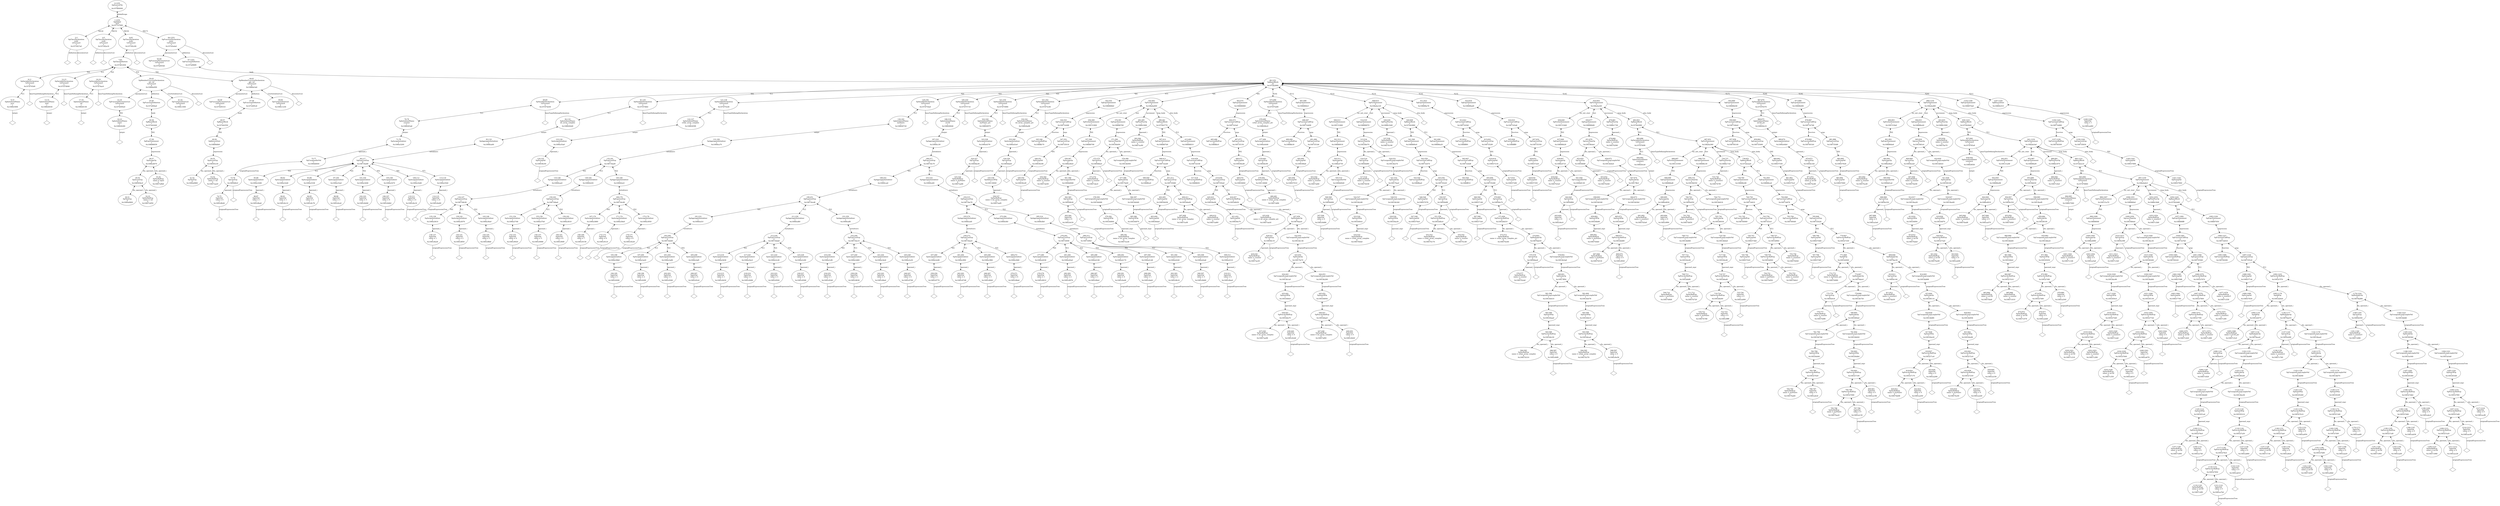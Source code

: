 digraph "G./pointer_example_array_test.cpp.dot" {
"0x107c827a0"[label="2:3\nSgClassDeclaration\nnode\nisForward\n2\n0x107c827a0\n" ];
"0x107c827a0" -> "0x107c827a0__definition__null"[label="definition" dir=none ];
"0x107c827a0__definition__null"[label="" shape=diamond ];
"0x107c827a0" -> "0x107c827a0__decoratorList__null"[label="decoratorList" dir=none ];
"0x107c827a0__decoratorList__null"[label="" shape=diamond ];
"0x107c82a18"[label="4:5\nSgClassDeclaration\nnode\nisForward\n2\n0x107c82a18\n" ];
"0x107c82a18" -> "0x107c82a18__definition__null"[label="definition" dir=none ];
"0x107c82a18__definition__null"[label="" shape=diamond ];
"0x107c82a18" -> "0x107c82a18__decoratorList__null"[label="decoratorList" dir=none ];
"0x107c82a18__decoratorList__null"[label="" shape=diamond ];
"0x108825f08"[label="9:10\nSgInitializedName\nprev\n1\n0x108825f08\n" ];
"0x108825f08" -> "0x108825f08__initptr__null"[label="initptr" dir=none ];
"0x108825f08__initptr__null"[label="" shape=diamond ];
"0x107d745d0"[label="8:11\nSgVariableDeclaration\n!isForward\n2\n0x107d745d0\n" ];
"0x107d745d0" -> "0x107d745d0__baseTypeDefiningDeclaration__null"[label="baseTypeDefiningDeclaration" dir=none ];
"0x107d745d0__baseTypeDefiningDeclaration__null"[label="" shape=diamond ];
"0x107d745d0" -> "0x108825f08"[label="*[1]" dir=both ];
"0x108826030"[label="13:14\nSgInitializedName\nnext\n1\n0x108826030\n" ];
"0x108826030" -> "0x108826030__initptr__null"[label="initptr" dir=none ];
"0x108826030__initptr__null"[label="" shape=diamond ];
"0x107d74848"[label="12:15\nSgVariableDeclaration\n!isForward\n2\n0x107d74848\n" ];
"0x107d74848" -> "0x107d74848__baseTypeDefiningDeclaration__null"[label="baseTypeDefiningDeclaration" dir=none ];
"0x107d74848__baseTypeDefiningDeclaration__null"[label="" shape=diamond ];
"0x107d74848" -> "0x108826030"[label="*[1]" dir=both ];
"0x108826158"[label="17:18\nSgInitializedName\nval\n1\n0x108826158\n" ];
"0x108826158" -> "0x108826158__initptr__null"[label="initptr" dir=none ];
"0x108826158__initptr__null"[label="" shape=diamond ];
"0x107d74ac0"[label="16:19\nSgVariableDeclaration\n!isForward\n2\n0x107d74ac0\n" ];
"0x107d74ac0" -> "0x107d74ac0__baseTypeDefiningDeclaration__null"[label="baseTypeDefiningDeclaration" dir=none ];
"0x107d74ac0__baseTypeDefiningDeclaration__null"[label="" shape=diamond ];
"0x107d74ac0" -> "0x108826158"[label="*[1]" dir=both ];
"0x108826280"[label="22:23\nSgInitializedName\ninput\n1\n0x108826280\n" ];
"0x108826280" -> "0x108826280__initptr__null"[label="initptr" dir=none ];
"0x108826280__initptr__null"[label="" shape=diamond ];
"0x107b000e0"[label="21:24\nSgFunctionParameterList\n!isForward\n1\n0x107b000e0\n" ];
"0x107b000e0" -> "0x108826280"[label="*[0]" dir=both ];
"0x1090a0800"[label="30:31\nSgThisExp\n0\n0x1090a0800\n" ];
"0x10857a950"[label="32:33\nSgVarRefExp\n name = val\n0\n0x10857a950\n" ];
"0x108593bc0"[label="29:34\nSgArrowExp\n2\n0x108593bc0\n" ];
"0x108593bc0" -> "0x1090a0800"[label="lhs_operand_i" dir=both ];
"0x108593bc0" -> "0x10857a950"[label="rhs_operand_i" dir=both ];
"0x10857a9b8"[label="35:36\nSgVarRefExp\n name = input\n0\n0x10857a9b8\n" ];
"0x1086e4670"[label="28:37\nSgAssignOp\n2\n0x1086e4670\n" ];
"0x1086e4670" -> "0x108593bc0"[label="lhs_operand_i" dir=both ];
"0x1086e4670" -> "0x10857a9b8"[label="rhs_operand_i" dir=both ];
"0x108686658"[label="27:38\nSgExprStatement\n1\n0x108686658\n" ];
"0x108686658" -> "0x1086e4670"[label="expression" dir=both ];
"0x107eb2440"[label="26:39\nSgBasicBlock\n1\n0x107eb2440\n" ];
"0x107eb2440" -> "0x108686658"[label="*[0]" dir=both ];
"0x107e694a0"[label="25:40\nSgFunctionDefinition\n1\n0x107e694a0\n" ];
"0x107e694a0" -> "0x107eb2440"[label="body" dir=both ];
"0x1089c1000"[label="41:42\nSgCtorInitializerList\n!isForward\n0\n0x1089c1000\n" ];
"0x1088de000"[label="20:43\nSgMemberFunctionDeclaration\nset_val\n!isForward\n4\n0x1088de000\n" ];
"0x1088de000" -> "0x107b000e0"[label="parameterList" dir=both ];
"0x1088de000" -> "0x1088de000__decoratorList__null"[label="decoratorList" dir=none ];
"0x1088de000__decoratorList__null"[label="" shape=diamond ];
"0x1088de000" -> "0x107e694a0"[label="definition" dir=both ];
"0x1088de000" -> "0x1089c1000"[label="CtorInitializerList" dir=both ];
"0x107b00310"[label="45:46\nSgFunctionParameterList\n!isForward\n0\n0x107b00310\n" ];
"0x1090a0860"[label="51:52\nSgThisExp\n0\n0x1090a0860\n" ];
"0x10857aa20"[label="53:54\nSgVarRefExp\n name = val\n0\n0x10857aa20\n" ];
"0x108593c30"[label="50:55\nSgArrowExp\n2\n0x108593c30\n" ];
"0x108593c30" -> "0x1090a0860"[label="lhs_operand_i" dir=both ];
"0x108593c30" -> "0x10857aa20"[label="rhs_operand_i" dir=both ];
"0x10869bfb8"[label="49:56\nSgReturnStmt\n1\n0x10869bfb8\n" ];
"0x10869bfb8" -> "0x108593c30"[label="expression" dir=both ];
"0x107eb2550"[label="48:57\nSgBasicBlock\n1\n0x107eb2550\n" ];
"0x107eb2550" -> "0x10869bfb8"[label="*[0]" dir=both ];
"0x107e695c8"[label="47:58\nSgFunctionDefinition\n1\n0x107e695c8\n" ];
"0x107e695c8" -> "0x107eb2550"[label="body" dir=both ];
"0x1089c1230"[label="59:60\nSgCtorInitializerList\n!isForward\n0\n0x1089c1230\n" ];
"0x1088de3a0"[label="44:61\nSgMemberFunctionDeclaration\nget_val\n!isForward\n4\n0x1088de3a0\n" ];
"0x1088de3a0" -> "0x107b00310"[label="parameterList" dir=both ];
"0x1088de3a0" -> "0x1088de3a0__decoratorList__null"[label="decoratorList" dir=none ];
"0x1088de3a0__decoratorList__null"[label="" shape=diamond ];
"0x1088de3a0" -> "0x107e695c8"[label="definition" dir=both ];
"0x1088de3a0" -> "0x1089c1230"[label="CtorInitializerList" dir=both ];
"0x107d01658"[label="7:62\nSgClassDefinition\n5\n0x107d01658\n" ];
"0x107d01658" -> "0x107d745d0"[label="*[0]" dir=both ];
"0x107d01658" -> "0x107d74848"[label="*[1]" dir=both ];
"0x107d01658" -> "0x107d74ac0"[label="*[2]" dir=both ];
"0x107d01658" -> "0x1088de000"[label="*[3]" dir=both ];
"0x107d01658" -> "0x1088de3a0"[label="*[4]" dir=both ];
"0x107c82c90"[label="6:63\nSgClassDeclaration\nnode\n!isForward\n2\n0x107c82c90\n" ];
"0x107c82c90" -> "0x107d01658"[label="definition" dir=both ];
"0x107c82c90" -> "0x107c82c90__decoratorList__null"[label="decoratorList" dir=none ];
"0x107c82c90__decoratorList__null"[label="" shape=diamond ];
"0x107b00540"[label="65:66\nSgFunctionParameterList\n!isForward\n0\n0x107b00540\n" ];
"0x1085c8b40"[label="74:75\nSgIntVal\n value = 0\n1\n0x1085c8b40\n" ];
"0x1085c8b40" -> "0x1085c8b40__originalExpressionTree__null"[label="originalExpressionTree" dir=none ];
"0x1085c8b40__originalExpressionTree__null"[label="" shape=diamond ];
"0x1085fd9c0"[label="73:76\nSgCastExp\n2\n0x1085fd9c0\n" ];
"0x1085fd9c0" -> "0x1085c8b40"[label="operand_i" dir=both ];
"0x1085fd9c0" -> "0x1085fd9c0__originalExpressionTree__null"[label="originalExpressionTree" dir=none ];
"0x1085fd9c0__originalExpressionTree__null"[label="" shape=diamond ];
"0x1090b8000"[label="72:77\nSgUnsignedIntVal\n1\n0x1090b8000\n" ];
"0x1090b8000" -> "0x1085fd9c0"[label="originalExpressionTree" dir=both ];
"0x1090e3200"[label="71:78\nSgAssignInitializer\n1\n0x1090e3200\n" ];
"0x1090e3200" -> "0x1090b8000"[label="operand_i" dir=both ];
"0x1088263a8"[label="70:79\nSgInitializedName\ncounter\n1\n0x1088263a8\n" ];
"0x1088263a8" -> "0x1090e3200"[label="initptr" dir=both ];
"0x107d74d38"[label="69:80\nSgVariableDeclaration\n!isForward\n2\n0x107d74d38\n" ];
"0x107d74d38" -> "0x107d74d38__baseTypeDefiningDeclaration__null"[label="baseTypeDefiningDeclaration" dir=none ];
"0x107d74d38__baseTypeDefiningDeclaration__null"[label="" shape=diamond ];
"0x107d74d38" -> "0x1088263a8"[label="*[1]" dir=both ];
"0x1085c8ba8"[label="86:87\nSgIntVal\n value = 1\n1\n0x1085c8ba8\n" ];
"0x1085c8ba8" -> "0x1085c8ba8__originalExpressionTree__null"[label="originalExpressionTree" dir=none ];
"0x1085c8ba8__originalExpressionTree__null"[label="" shape=diamond ];
"0x1090e3268"[label="85:88\nSgAssignInitializer\n1\n0x1090e3268\n" ];
"0x1090e3268" -> "0x1085c8ba8"[label="operand_i" dir=both ];
"0x1085c8c10"[label="90:91\nSgIntVal\n value = 1\n1\n0x1085c8c10\n" ];
"0x1085c8c10" -> "0x1085c8c10__originalExpressionTree__null"[label="originalExpressionTree" dir=none ];
"0x1085c8c10__originalExpressionTree__null"[label="" shape=diamond ];
"0x1090e32d0"[label="89:92\nSgAssignInitializer\n1\n0x1090e32d0\n" ];
"0x1090e32d0" -> "0x1085c8c10"[label="operand_i" dir=both ];
"0x1085c8c78"[label="94:95\nSgIntVal\n value = 2\n1\n0x1085c8c78\n" ];
"0x1085c8c78" -> "0x1085c8c78__originalExpressionTree__null"[label="originalExpressionTree" dir=none ];
"0x1085c8c78__originalExpressionTree__null"[label="" shape=diamond ];
"0x1090e3338"[label="93:96\nSgAssignInitializer\n1\n0x1090e3338\n" ];
"0x1090e3338" -> "0x1085c8c78"[label="operand_i" dir=both ];
"0x1085c8ce0"[label="98:99\nSgIntVal\n value = 3\n1\n0x1085c8ce0\n" ];
"0x1085c8ce0" -> "0x1085c8ce0__originalExpressionTree__null"[label="originalExpressionTree" dir=none ];
"0x1085c8ce0__originalExpressionTree__null"[label="" shape=diamond ];
"0x1090e33a0"[label="97:100\nSgAssignInitializer\n1\n0x1090e33a0\n" ];
"0x1090e33a0" -> "0x1085c8ce0"[label="operand_i" dir=both ];
"0x1085c8d48"[label="102:103\nSgIntVal\n value = 5\n1\n0x1085c8d48\n" ];
"0x1085c8d48" -> "0x1085c8d48__originalExpressionTree__null"[label="originalExpressionTree" dir=none ];
"0x1085c8d48__originalExpressionTree__null"[label="" shape=diamond ];
"0x1090e3408"[label="101:104\nSgAssignInitializer\n1\n0x1090e3408\n" ];
"0x1090e3408" -> "0x1085c8d48"[label="operand_i" dir=both ];
"0x1085c8db0"[label="106:107\nSgIntVal\n value = 8\n1\n0x1085c8db0\n" ];
"0x1085c8db0" -> "0x1085c8db0__originalExpressionTree__null"[label="originalExpressionTree" dir=none ];
"0x1085c8db0__originalExpressionTree__null"[label="" shape=diamond ];
"0x1090e3470"[label="105:108\nSgAssignInitializer\n1\n0x1090e3470\n" ];
"0x1090e3470" -> "0x1085c8db0"[label="operand_i" dir=both ];
"0x1085c8e18"[label="110:111\nSgIntVal\n value = 13\n1\n0x1085c8e18\n" ];
"0x1085c8e18" -> "0x1085c8e18__originalExpressionTree__null"[label="originalExpressionTree" dir=none ];
"0x1085c8e18__originalExpressionTree__null"[label="" shape=diamond ];
"0x1090e34d8"[label="109:112\nSgAssignInitializer\n1\n0x1090e34d8\n" ];
"0x1090e34d8" -> "0x1085c8e18"[label="operand_i" dir=both ];
"0x1085c8e80"[label="114:115\nSgIntVal\n value = 21\n1\n0x1085c8e80\n" ];
"0x1085c8e80" -> "0x1085c8e80__originalExpressionTree__null"[label="originalExpressionTree" dir=none ];
"0x1085c8e80__originalExpressionTree__null"[label="" shape=diamond ];
"0x1090e3540"[label="113:116\nSgAssignInitializer\n1\n0x1090e3540\n" ];
"0x1090e3540" -> "0x1085c8e80"[label="operand_i" dir=both ];
"0x108734a68"[label="84:117\nSgExprListExp\n8\n0x108734a68\n" ];
"0x108734a68" -> "0x1090e3268"[label="*[0]" dir=both ];
"0x108734a68" -> "0x1090e32d0"[label="*[1]" dir=both ];
"0x108734a68" -> "0x1090e3338"[label="*[2]" dir=both ];
"0x108734a68" -> "0x1090e33a0"[label="*[3]" dir=both ];
"0x108734a68" -> "0x1090e3408"[label="*[4]" dir=both ];
"0x108734a68" -> "0x1090e3470"[label="*[5]" dir=both ];
"0x108734a68" -> "0x1090e34d8"[label="*[6]" dir=both ];
"0x108734a68" -> "0x1090e3540"[label="*[7]" dir=both ];
"0x1090fca00"[label="83:118\nSgAggregateInitializer\n1\n0x1090fca00\n" ];
"0x1090fca00" -> "0x108734a68"[label="initializers" dir=both ];
"0x1088264d0"[label="82:119\nSgInitializedName\nint_array_complex\n1\n0x1088264d0\n" ];
"0x1088264d0" -> "0x1090fca00"[label="initptr" dir=both ];
"0x107d74fb0"[label="81:120\nSgVariableDeclaration\n!isForward\n2\n0x107d74fb0\n" ];
"0x107d74fb0" -> "0x107d74fb0__baseTypeDefiningDeclaration__null"[label="baseTypeDefiningDeclaration" dir=none ];
"0x107d74fb0__baseTypeDefiningDeclaration__null"[label="" shape=diamond ];
"0x107d74fb0" -> "0x1088264d0"[label="*[1]" dir=both ];
"0x109036c00"[label="124:125\nSgStringVal\n1\n0x109036c00\n" ];
"0x109036c00" -> "0x109036c00__originalExpressionTree__null"[label="originalExpressionTree" dir=none ];
"0x109036c00__originalExpressionTree__null"[label="" shape=diamond ];
"0x1090e35a8"[label="123:126\nSgAssignInitializer\n1\n0x1090e35a8\n" ];
"0x1090e35a8" -> "0x109036c00"[label="operand_i" dir=both ];
"0x1088265f8"[label="122:127\nSgInitializedName\nschar_array_complex\n1\n0x1088265f8\n" ];
"0x1088265f8" -> "0x1090e35a8"[label="initptr" dir=both ];
"0x107d75228"[label="121:128\nSgVariableDeclaration\n!isForward\n2\n0x107d75228\n" ];
"0x107d75228" -> "0x107d75228__baseTypeDefiningDeclaration__null"[label="baseTypeDefiningDeclaration" dir=none ];
"0x107d75228__baseTypeDefiningDeclaration__null"[label="" shape=diamond ];
"0x107d75228" -> "0x1088265f8"[label="*[1]" dir=both ];
"0x1085c8ee8"[label="136:137\nSgIntVal\n value = 1\n1\n0x1085c8ee8\n" ];
"0x1085c8ee8" -> "0x1085c8ee8__originalExpressionTree__null"[label="originalExpressionTree" dir=none ];
"0x1085c8ee8__originalExpressionTree__null"[label="" shape=diamond ];
"0x1090e3610"[label="135:138\nSgAssignInitializer\n1\n0x1090e3610\n" ];
"0x1090e3610" -> "0x1085c8ee8"[label="operand_i" dir=both ];
"0x1085c8f50"[label="140:141\nSgIntVal\n value = 2\n1\n0x1085c8f50\n" ];
"0x1085c8f50" -> "0x1085c8f50__originalExpressionTree__null"[label="originalExpressionTree" dir=none ];
"0x1085c8f50__originalExpressionTree__null"[label="" shape=diamond ];
"0x1090e3678"[label="139:142\nSgAssignInitializer\n1\n0x1090e3678\n" ];
"0x1090e3678" -> "0x1085c8f50"[label="operand_i" dir=both ];
"0x1085c8fb8"[label="144:145\nSgIntVal\n value = 3\n1\n0x1085c8fb8\n" ];
"0x1085c8fb8" -> "0x1085c8fb8__originalExpressionTree__null"[label="originalExpressionTree" dir=none ];
"0x1085c8fb8__originalExpressionTree__null"[label="" shape=diamond ];
"0x1090e36e0"[label="143:146\nSgAssignInitializer\n1\n0x1090e36e0\n" ];
"0x1090e36e0" -> "0x1085c8fb8"[label="operand_i" dir=both ];
"0x108734b38"[label="134:147\nSgExprListExp\n3\n0x108734b38\n" ];
"0x108734b38" -> "0x1090e3610"[label="*[0]" dir=both ];
"0x108734b38" -> "0x1090e3678"[label="*[1]" dir=both ];
"0x108734b38" -> "0x1090e36e0"[label="*[2]" dir=both ];
"0x1090fcae0"[label="133:148\nSgAggregateInitializer\n1\n0x1090fcae0\n" ];
"0x1090fcae0" -> "0x108734b38"[label="initializers" dir=both ];
"0x1085c9020"[label="152:153\nSgIntVal\n value = 4\n1\n0x1085c9020\n" ];
"0x1085c9020" -> "0x1085c9020__originalExpressionTree__null"[label="originalExpressionTree" dir=none ];
"0x1085c9020__originalExpressionTree__null"[label="" shape=diamond ];
"0x1090e3748"[label="151:154\nSgAssignInitializer\n1\n0x1090e3748\n" ];
"0x1090e3748" -> "0x1085c9020"[label="operand_i" dir=both ];
"0x1085c9088"[label="156:157\nSgIntVal\n value = 5\n1\n0x1085c9088\n" ];
"0x1085c9088" -> "0x1085c9088__originalExpressionTree__null"[label="originalExpressionTree" dir=none ];
"0x1085c9088__originalExpressionTree__null"[label="" shape=diamond ];
"0x1090e37b0"[label="155:158\nSgAssignInitializer\n1\n0x1090e37b0\n" ];
"0x1090e37b0" -> "0x1085c9088"[label="operand_i" dir=both ];
"0x1085c90f0"[label="160:161\nSgIntVal\n value = 6\n1\n0x1085c90f0\n" ];
"0x1085c90f0" -> "0x1085c90f0__originalExpressionTree__null"[label="originalExpressionTree" dir=none ];
"0x1085c90f0__originalExpressionTree__null"[label="" shape=diamond ];
"0x1090e3818"[label="159:162\nSgAssignInitializer\n1\n0x1090e3818\n" ];
"0x1090e3818" -> "0x1085c90f0"[label="operand_i" dir=both ];
"0x108734ba0"[label="150:163\nSgExprListExp\n3\n0x108734ba0\n" ];
"0x108734ba0" -> "0x1090e3748"[label="*[0]" dir=both ];
"0x108734ba0" -> "0x1090e37b0"[label="*[1]" dir=both ];
"0x108734ba0" -> "0x1090e3818"[label="*[2]" dir=both ];
"0x1090fcb50"[label="149:164\nSgAggregateInitializer\n1\n0x1090fcb50\n" ];
"0x1090fcb50" -> "0x108734ba0"[label="initializers" dir=both ];
"0x1085c9158"[label="168:169\nSgIntVal\n value = 7\n1\n0x1085c9158\n" ];
"0x1085c9158" -> "0x1085c9158__originalExpressionTree__null"[label="originalExpressionTree" dir=none ];
"0x1085c9158__originalExpressionTree__null"[label="" shape=diamond ];
"0x1090e3880"[label="167:170\nSgAssignInitializer\n1\n0x1090e3880\n" ];
"0x1090e3880" -> "0x1085c9158"[label="operand_i" dir=both ];
"0x1085c91c0"[label="172:173\nSgIntVal\n value = 8\n1\n0x1085c91c0\n" ];
"0x1085c91c0" -> "0x1085c91c0__originalExpressionTree__null"[label="originalExpressionTree" dir=none ];
"0x1085c91c0__originalExpressionTree__null"[label="" shape=diamond ];
"0x1090e38e8"[label="171:174\nSgAssignInitializer\n1\n0x1090e38e8\n" ];
"0x1090e38e8" -> "0x1085c91c0"[label="operand_i" dir=both ];
"0x1085c9228"[label="176:177\nSgIntVal\n value = 9\n1\n0x1085c9228\n" ];
"0x1085c9228" -> "0x1085c9228__originalExpressionTree__null"[label="originalExpressionTree" dir=none ];
"0x1085c9228__originalExpressionTree__null"[label="" shape=diamond ];
"0x1090e3950"[label="175:178\nSgAssignInitializer\n1\n0x1090e3950\n" ];
"0x1090e3950" -> "0x1085c9228"[label="operand_i" dir=both ];
"0x108734c08"[label="166:179\nSgExprListExp\n3\n0x108734c08\n" ];
"0x108734c08" -> "0x1090e3880"[label="*[0]" dir=both ];
"0x108734c08" -> "0x1090e38e8"[label="*[1]" dir=both ];
"0x108734c08" -> "0x1090e3950"[label="*[2]" dir=both ];
"0x1090fcbc0"[label="165:180\nSgAggregateInitializer\n1\n0x1090fcbc0\n" ];
"0x1090fcbc0" -> "0x108734c08"[label="initializers" dir=both ];
"0x108734ad0"[label="132:181\nSgExprListExp\n3\n0x108734ad0\n" ];
"0x108734ad0" -> "0x1090fcae0"[label="*[0]" dir=both ];
"0x108734ad0" -> "0x1090fcb50"[label="*[1]" dir=both ];
"0x108734ad0" -> "0x1090fcbc0"[label="*[2]" dir=both ];
"0x1090fca70"[label="131:182\nSgAggregateInitializer\n1\n0x1090fca70\n" ];
"0x1090fca70" -> "0x108734ad0"[label="initializers" dir=both ];
"0x108826720"[label="130:183\nSgInitializedName\nmyPoints\n1\n0x108826720\n" ];
"0x108826720" -> "0x1090fca70"[label="initptr" dir=both ];
"0x107d754a0"[label="129:184\nSgVariableDeclaration\n!isForward\n2\n0x107d754a0\n" ];
"0x107d754a0" -> "0x107d754a0__baseTypeDefiningDeclaration__null"[label="baseTypeDefiningDeclaration" dir=none ];
"0x107d754a0__baseTypeDefiningDeclaration__null"[label="" shape=diamond ];
"0x107d754a0" -> "0x108826720"[label="*[1]" dir=both ];
"0x1085c9290"[label="194:195\nSgIntVal\n value = 1\n1\n0x1085c9290\n" ];
"0x1085c9290" -> "0x1085c9290__originalExpressionTree__null"[label="originalExpressionTree" dir=none ];
"0x1085c9290__originalExpressionTree__null"[label="" shape=diamond ];
"0x1090e39b8"[label="193:196\nSgAssignInitializer\n1\n0x1090e39b8\n" ];
"0x1090e39b8" -> "0x1085c9290"[label="operand_i" dir=both ];
"0x1085c92f8"[label="198:199\nSgIntVal\n value = 2\n1\n0x1085c92f8\n" ];
"0x1085c92f8" -> "0x1085c92f8__originalExpressionTree__null"[label="originalExpressionTree" dir=none ];
"0x1085c92f8__originalExpressionTree__null"[label="" shape=diamond ];
"0x1090e3a20"[label="197:200\nSgAssignInitializer\n1\n0x1090e3a20\n" ];
"0x1090e3a20" -> "0x1085c92f8"[label="operand_i" dir=both ];
"0x1085c9360"[label="202:203\nSgIntVal\n value = 3\n1\n0x1085c9360\n" ];
"0x1085c9360" -> "0x1085c9360__originalExpressionTree__null"[label="originalExpressionTree" dir=none ];
"0x1085c9360__originalExpressionTree__null"[label="" shape=diamond ];
"0x1090e3a88"[label="201:204\nSgAssignInitializer\n1\n0x1090e3a88\n" ];
"0x1090e3a88" -> "0x1085c9360"[label="operand_i" dir=both ];
"0x1085c93c8"[label="206:207\nSgIntVal\n value = 4\n1\n0x1085c93c8\n" ];
"0x1085c93c8" -> "0x1085c93c8__originalExpressionTree__null"[label="originalExpressionTree" dir=none ];
"0x1085c93c8__originalExpressionTree__null"[label="" shape=diamond ];
"0x1090e3af0"[label="205:208\nSgAssignInitializer\n1\n0x1090e3af0\n" ];
"0x1090e3af0" -> "0x1085c93c8"[label="operand_i" dir=both ];
"0x108734d40"[label="192:209\nSgExprListExp\n4\n0x108734d40\n" ];
"0x108734d40" -> "0x1090e39b8"[label="*[0]" dir=both ];
"0x108734d40" -> "0x1090e3a20"[label="*[1]" dir=both ];
"0x108734d40" -> "0x1090e3a88"[label="*[2]" dir=both ];
"0x108734d40" -> "0x1090e3af0"[label="*[3]" dir=both ];
"0x1090fcd10"[label="191:210\nSgAggregateInitializer\n1\n0x1090fcd10\n" ];
"0x1090fcd10" -> "0x108734d40"[label="initializers" dir=both ];
"0x1085c9430"[label="214:215\nSgIntVal\n value = 1\n1\n0x1085c9430\n" ];
"0x1085c9430" -> "0x1085c9430__originalExpressionTree__null"[label="originalExpressionTree" dir=none ];
"0x1085c9430__originalExpressionTree__null"[label="" shape=diamond ];
"0x1090e3b58"[label="213:216\nSgAssignInitializer\n1\n0x1090e3b58\n" ];
"0x1090e3b58" -> "0x1085c9430"[label="operand_i" dir=both ];
"0x1085c9498"[label="218:219\nSgIntVal\n value = 2\n1\n0x1085c9498\n" ];
"0x1085c9498" -> "0x1085c9498__originalExpressionTree__null"[label="originalExpressionTree" dir=none ];
"0x1085c9498__originalExpressionTree__null"[label="" shape=diamond ];
"0x1090e3bc0"[label="217:220\nSgAssignInitializer\n1\n0x1090e3bc0\n" ];
"0x1090e3bc0" -> "0x1085c9498"[label="operand_i" dir=both ];
"0x1085c9500"[label="222:223\nSgIntVal\n value = 3\n1\n0x1085c9500\n" ];
"0x1085c9500" -> "0x1085c9500__originalExpressionTree__null"[label="originalExpressionTree" dir=none ];
"0x1085c9500__originalExpressionTree__null"[label="" shape=diamond ];
"0x1090e3c28"[label="221:224\nSgAssignInitializer\n1\n0x1090e3c28\n" ];
"0x1090e3c28" -> "0x1085c9500"[label="operand_i" dir=both ];
"0x1085c9568"[label="226:227\nSgIntVal\n value = 4\n1\n0x1085c9568\n" ];
"0x1085c9568" -> "0x1085c9568__originalExpressionTree__null"[label="originalExpressionTree" dir=none ];
"0x1085c9568__originalExpressionTree__null"[label="" shape=diamond ];
"0x1090e3c90"[label="225:228\nSgAssignInitializer\n1\n0x1090e3c90\n" ];
"0x1090e3c90" -> "0x1085c9568"[label="operand_i" dir=both ];
"0x108734da8"[label="212:229\nSgExprListExp\n4\n0x108734da8\n" ];
"0x108734da8" -> "0x1090e3b58"[label="*[0]" dir=both ];
"0x108734da8" -> "0x1090e3bc0"[label="*[1]" dir=both ];
"0x108734da8" -> "0x1090e3c28"[label="*[2]" dir=both ];
"0x108734da8" -> "0x1090e3c90"[label="*[3]" dir=both ];
"0x1090fcd80"[label="211:230\nSgAggregateInitializer\n1\n0x1090fcd80\n" ];
"0x1090fcd80" -> "0x108734da8"[label="initializers" dir=both ];
"0x1085c95d0"[label="234:235\nSgIntVal\n value = 1\n1\n0x1085c95d0\n" ];
"0x1085c95d0" -> "0x1085c95d0__originalExpressionTree__null"[label="originalExpressionTree" dir=none ];
"0x1085c95d0__originalExpressionTree__null"[label="" shape=diamond ];
"0x1090e3cf8"[label="233:236\nSgAssignInitializer\n1\n0x1090e3cf8\n" ];
"0x1090e3cf8" -> "0x1085c95d0"[label="operand_i" dir=both ];
"0x1085c9638"[label="238:239\nSgIntVal\n value = 2\n1\n0x1085c9638\n" ];
"0x1085c9638" -> "0x1085c9638__originalExpressionTree__null"[label="originalExpressionTree" dir=none ];
"0x1085c9638__originalExpressionTree__null"[label="" shape=diamond ];
"0x1090e3d60"[label="237:240\nSgAssignInitializer\n1\n0x1090e3d60\n" ];
"0x1090e3d60" -> "0x1085c9638"[label="operand_i" dir=both ];
"0x1085c96a0"[label="242:243\nSgIntVal\n value = 3\n1\n0x1085c96a0\n" ];
"0x1085c96a0" -> "0x1085c96a0__originalExpressionTree__null"[label="originalExpressionTree" dir=none ];
"0x1085c96a0__originalExpressionTree__null"[label="" shape=diamond ];
"0x1090e3dc8"[label="241:244\nSgAssignInitializer\n1\n0x1090e3dc8\n" ];
"0x1090e3dc8" -> "0x1085c96a0"[label="operand_i" dir=both ];
"0x1085c9708"[label="246:247\nSgIntVal\n value = 4\n1\n0x1085c9708\n" ];
"0x1085c9708" -> "0x1085c9708__originalExpressionTree__null"[label="originalExpressionTree" dir=none ];
"0x1085c9708__originalExpressionTree__null"[label="" shape=diamond ];
"0x1090e3e30"[label="245:248\nSgAssignInitializer\n1\n0x1090e3e30\n" ];
"0x1090e3e30" -> "0x1085c9708"[label="operand_i" dir=both ];
"0x108734e10"[label="232:249\nSgExprListExp\n4\n0x108734e10\n" ];
"0x108734e10" -> "0x1090e3cf8"[label="*[0]" dir=both ];
"0x108734e10" -> "0x1090e3d60"[label="*[1]" dir=both ];
"0x108734e10" -> "0x1090e3dc8"[label="*[2]" dir=both ];
"0x108734e10" -> "0x1090e3e30"[label="*[3]" dir=both ];
"0x1090fcdf0"[label="231:250\nSgAggregateInitializer\n1\n0x1090fcdf0\n" ];
"0x1090fcdf0" -> "0x108734e10"[label="initializers" dir=both ];
"0x108734cd8"[label="190:251\nSgExprListExp\n3\n0x108734cd8\n" ];
"0x108734cd8" -> "0x1090fcd10"[label="*[0]" dir=both ];
"0x108734cd8" -> "0x1090fcd80"[label="*[1]" dir=both ];
"0x108734cd8" -> "0x1090fcdf0"[label="*[2]" dir=both ];
"0x1090fcca0"[label="189:252\nSgAggregateInitializer\n1\n0x1090fcca0\n" ];
"0x1090fcca0" -> "0x108734cd8"[label="initializers" dir=both ];
"0x1085c9770"[label="258:259\nSgIntVal\n value = 1\n1\n0x1085c9770\n" ];
"0x1085c9770" -> "0x1085c9770__originalExpressionTree__null"[label="originalExpressionTree" dir=none ];
"0x1085c9770__originalExpressionTree__null"[label="" shape=diamond ];
"0x1090e3e98"[label="257:260\nSgAssignInitializer\n1\n0x1090e3e98\n" ];
"0x1090e3e98" -> "0x1085c9770"[label="operand_i" dir=both ];
"0x1085c97d8"[label="262:263\nSgIntVal\n value = 2\n1\n0x1085c97d8\n" ];
"0x1085c97d8" -> "0x1085c97d8__originalExpressionTree__null"[label="originalExpressionTree" dir=none ];
"0x1085c97d8__originalExpressionTree__null"[label="" shape=diamond ];
"0x1090e3f00"[label="261:264\nSgAssignInitializer\n1\n0x1090e3f00\n" ];
"0x1090e3f00" -> "0x1085c97d8"[label="operand_i" dir=both ];
"0x1085c9840"[label="266:267\nSgIntVal\n value = 3\n1\n0x1085c9840\n" ];
"0x1085c9840" -> "0x1085c9840__originalExpressionTree__null"[label="originalExpressionTree" dir=none ];
"0x1085c9840__originalExpressionTree__null"[label="" shape=diamond ];
"0x1090e3f68"[label="265:268\nSgAssignInitializer\n1\n0x1090e3f68\n" ];
"0x1090e3f68" -> "0x1085c9840"[label="operand_i" dir=both ];
"0x1085c98a8"[label="270:271\nSgIntVal\n value = 4\n1\n0x1085c98a8\n" ];
"0x1085c98a8" -> "0x1085c98a8__originalExpressionTree__null"[label="originalExpressionTree" dir=none ];
"0x1085c98a8__originalExpressionTree__null"[label="" shape=diamond ];
"0x1090e3fd0"[label="269:272\nSgAssignInitializer\n1\n0x1090e3fd0\n" ];
"0x1090e3fd0" -> "0x1085c98a8"[label="operand_i" dir=both ];
"0x108734ee0"[label="256:273\nSgExprListExp\n4\n0x108734ee0\n" ];
"0x108734ee0" -> "0x1090e3e98"[label="*[0]" dir=both ];
"0x108734ee0" -> "0x1090e3f00"[label="*[1]" dir=both ];
"0x108734ee0" -> "0x1090e3f68"[label="*[2]" dir=both ];
"0x108734ee0" -> "0x1090e3fd0"[label="*[3]" dir=both ];
"0x1090fced0"[label="255:274\nSgAggregateInitializer\n1\n0x1090fced0\n" ];
"0x1090fced0" -> "0x108734ee0"[label="initializers" dir=both ];
"0x1085c9910"[label="278:279\nSgIntVal\n value = 1\n1\n0x1085c9910\n" ];
"0x1085c9910" -> "0x1085c9910__originalExpressionTree__null"[label="originalExpressionTree" dir=none ];
"0x1085c9910__originalExpressionTree__null"[label="" shape=diamond ];
"0x1090e4038"[label="277:280\nSgAssignInitializer\n1\n0x1090e4038\n" ];
"0x1090e4038" -> "0x1085c9910"[label="operand_i" dir=both ];
"0x1085c9978"[label="282:283\nSgIntVal\n value = 2\n1\n0x1085c9978\n" ];
"0x1085c9978" -> "0x1085c9978__originalExpressionTree__null"[label="originalExpressionTree" dir=none ];
"0x1085c9978__originalExpressionTree__null"[label="" shape=diamond ];
"0x1090e40a0"[label="281:284\nSgAssignInitializer\n1\n0x1090e40a0\n" ];
"0x1090e40a0" -> "0x1085c9978"[label="operand_i" dir=both ];
"0x1085c99e0"[label="286:287\nSgIntVal\n value = 3\n1\n0x1085c99e0\n" ];
"0x1085c99e0" -> "0x1085c99e0__originalExpressionTree__null"[label="originalExpressionTree" dir=none ];
"0x1085c99e0__originalExpressionTree__null"[label="" shape=diamond ];
"0x1090e4108"[label="285:288\nSgAssignInitializer\n1\n0x1090e4108\n" ];
"0x1090e4108" -> "0x1085c99e0"[label="operand_i" dir=both ];
"0x1085c9a48"[label="290:291\nSgIntVal\n value = 4\n1\n0x1085c9a48\n" ];
"0x1085c9a48" -> "0x1085c9a48__originalExpressionTree__null"[label="originalExpressionTree" dir=none ];
"0x1085c9a48__originalExpressionTree__null"[label="" shape=diamond ];
"0x1090e4170"[label="289:292\nSgAssignInitializer\n1\n0x1090e4170\n" ];
"0x1090e4170" -> "0x1085c9a48"[label="operand_i" dir=both ];
"0x108734f48"[label="276:293\nSgExprListExp\n4\n0x108734f48\n" ];
"0x108734f48" -> "0x1090e4038"[label="*[0]" dir=both ];
"0x108734f48" -> "0x1090e40a0"[label="*[1]" dir=both ];
"0x108734f48" -> "0x1090e4108"[label="*[2]" dir=both ];
"0x108734f48" -> "0x1090e4170"[label="*[3]" dir=both ];
"0x1090fcf40"[label="275:294\nSgAggregateInitializer\n1\n0x1090fcf40\n" ];
"0x1090fcf40" -> "0x108734f48"[label="initializers" dir=both ];
"0x1085c9ab0"[label="298:299\nSgIntVal\n value = 1\n1\n0x1085c9ab0\n" ];
"0x1085c9ab0" -> "0x1085c9ab0__originalExpressionTree__null"[label="originalExpressionTree" dir=none ];
"0x1085c9ab0__originalExpressionTree__null"[label="" shape=diamond ];
"0x1090e41d8"[label="297:300\nSgAssignInitializer\n1\n0x1090e41d8\n" ];
"0x1090e41d8" -> "0x1085c9ab0"[label="operand_i" dir=both ];
"0x1085c9b18"[label="302:303\nSgIntVal\n value = 2\n1\n0x1085c9b18\n" ];
"0x1085c9b18" -> "0x1085c9b18__originalExpressionTree__null"[label="originalExpressionTree" dir=none ];
"0x1085c9b18__originalExpressionTree__null"[label="" shape=diamond ];
"0x1090e4240"[label="301:304\nSgAssignInitializer\n1\n0x1090e4240\n" ];
"0x1090e4240" -> "0x1085c9b18"[label="operand_i" dir=both ];
"0x1085c9b80"[label="306:307\nSgIntVal\n value = 3\n1\n0x1085c9b80\n" ];
"0x1085c9b80" -> "0x1085c9b80__originalExpressionTree__null"[label="originalExpressionTree" dir=none ];
"0x1085c9b80__originalExpressionTree__null"[label="" shape=diamond ];
"0x1090e42a8"[label="305:308\nSgAssignInitializer\n1\n0x1090e42a8\n" ];
"0x1090e42a8" -> "0x1085c9b80"[label="operand_i" dir=both ];
"0x1085c9be8"[label="310:311\nSgIntVal\n value = 4\n1\n0x1085c9be8\n" ];
"0x1085c9be8" -> "0x1085c9be8__originalExpressionTree__null"[label="originalExpressionTree" dir=none ];
"0x1085c9be8__originalExpressionTree__null"[label="" shape=diamond ];
"0x1090e4310"[label="309:312\nSgAssignInitializer\n1\n0x1090e4310\n" ];
"0x1090e4310" -> "0x1085c9be8"[label="operand_i" dir=both ];
"0x108734fb0"[label="296:313\nSgExprListExp\n4\n0x108734fb0\n" ];
"0x108734fb0" -> "0x1090e41d8"[label="*[0]" dir=both ];
"0x108734fb0" -> "0x1090e4240"[label="*[1]" dir=both ];
"0x108734fb0" -> "0x1090e42a8"[label="*[2]" dir=both ];
"0x108734fb0" -> "0x1090e4310"[label="*[3]" dir=both ];
"0x1090fcfb0"[label="295:314\nSgAggregateInitializer\n1\n0x1090fcfb0\n" ];
"0x1090fcfb0" -> "0x108734fb0"[label="initializers" dir=both ];
"0x108734e78"[label="254:315\nSgExprListExp\n3\n0x108734e78\n" ];
"0x108734e78" -> "0x1090fced0"[label="*[0]" dir=both ];
"0x108734e78" -> "0x1090fcf40"[label="*[1]" dir=both ];
"0x108734e78" -> "0x1090fcfb0"[label="*[2]" dir=both ];
"0x1090fce60"[label="253:316\nSgAggregateInitializer\n1\n0x1090fce60\n" ];
"0x1090fce60" -> "0x108734e78"[label="initializers" dir=both ];
"0x108734c70"[label="188:317\nSgExprListExp\n2\n0x108734c70\n" ];
"0x108734c70" -> "0x1090fcca0"[label="*[0]" dir=both ];
"0x108734c70" -> "0x1090fce60"[label="*[1]" dir=both ];
"0x1090fcc30"[label="187:318\nSgAggregateInitializer\n1\n0x1090fcc30\n" ];
"0x1090fcc30" -> "0x108734c70"[label="initializers" dir=both ];
"0x108826848"[label="186:319\nSgInitializedName\narr3d\n1\n0x108826848\n" ];
"0x108826848" -> "0x1090fcc30"[label="initptr" dir=both ];
"0x107d75718"[label="185:320\nSgVariableDeclaration\n!isForward\n2\n0x107d75718\n" ];
"0x107d75718" -> "0x107d75718__baseTypeDefiningDeclaration__null"[label="baseTypeDefiningDeclaration" dir=none ];
"0x107d75718__baseTypeDefiningDeclaration__null"[label="" shape=diamond ];
"0x107d75718" -> "0x108826848"[label="*[1]" dir=both ];
"0x10857aa88"[label="325:326\nSgVarRefExp\n name = myPoints\n0\n0x10857aa88\n" ];
"0x1085fda38"[label="324:327\nSgCastExp\n2\n0x1085fda38\n" ];
"0x1085fda38" -> "0x10857aa88"[label="operand_i" dir=both ];
"0x1085fda38" -> "0x1085fda38__originalExpressionTree__null"[label="originalExpressionTree" dir=none ];
"0x1085fda38__originalExpressionTree__null"[label="" shape=diamond ];
"0x1090e4378"[label="323:328\nSgAssignInitializer\n1\n0x1090e4378\n" ];
"0x1090e4378" -> "0x1085fda38"[label="operand_i" dir=both ];
"0x108826970"[label="322:329\nSgInitializedName\nmyPoints_ptr\n1\n0x108826970\n" ];
"0x108826970" -> "0x1090e4378"[label="initptr" dir=both ];
"0x107d75990"[label="321:330\nSgVariableDeclaration\n!isForward\n2\n0x107d75990\n" ];
"0x107d75990" -> "0x107d75990__baseTypeDefiningDeclaration__null"[label="baseTypeDefiningDeclaration" dir=none ];
"0x107d75990__baseTypeDefiningDeclaration__null"[label="" shape=diamond ];
"0x107d75990" -> "0x108826970"[label="*[1]" dir=both ];
"0x10857aaf0"[label="336:337\nSgVarRefExp\n name = int_array_complex\n0\n0x10857aaf0\n" ];
"0x109118000"[label="335:338\nSgAddressOfOp\n1\n0x109118000\n" ];
"0x109118000" -> "0x10857aaf0"[label="operand_i" dir=both ];
"0x1085fdab0"[label="334:339\nSgCastExp\n2\n0x1085fdab0\n" ];
"0x1085fdab0" -> "0x109118000"[label="operand_i" dir=both ];
"0x1085fdab0" -> "0x1085fdab0__originalExpressionTree__null"[label="originalExpressionTree" dir=none ];
"0x1085fdab0__originalExpressionTree__null"[label="" shape=diamond ];
"0x1090e43e0"[label="333:340\nSgAssignInitializer\n1\n0x1090e43e0\n" ];
"0x1090e43e0" -> "0x1085fdab0"[label="operand_i" dir=both ];
"0x108826a98"[label="332:341\nSgInitializedName\nint_array_complex_ptr\n1\n0x108826a98\n" ];
"0x108826a98" -> "0x1090e43e0"[label="initptr" dir=both ];
"0x107d75c08"[label="331:342\nSgVariableDeclaration\n!isForward\n2\n0x107d75c08\n" ];
"0x107d75c08" -> "0x107d75c08__baseTypeDefiningDeclaration__null"[label="baseTypeDefiningDeclaration" dir=none ];
"0x107d75c08__baseTypeDefiningDeclaration__null"[label="" shape=diamond ];
"0x107d75c08" -> "0x108826a98"[label="*[1]" dir=both ];
"0x1086ffc70"[label="345:346\nSgFunctionRefExp\n0\n0x1086ffc70\n" ];
"0x109036cd0"[label="349:350\nSgStringVal\n1\n0x109036cd0\n" ];
"0x109036cd0" -> "0x109036cd0__originalExpressionTree__null"[label="originalExpressionTree" dir=none ];
"0x109036cd0__originalExpressionTree__null"[label="" shape=diamond ];
"0x109036c68"[label="348:351\nSgStringVal\n1\n0x109036c68\n" ];
"0x109036c68" -> "0x109036cd0"[label="originalExpressionTree" dir=both ];
"0x108735018"[label="347:352\nSgExprListExp\n1\n0x108735018\n" ];
"0x108735018" -> "0x109036c68"[label="*[0]" dir=both ];
"0x10871b268"[label="344:353\nSgFunctionCallExp\n2\n0x10871b268\n" ];
"0x10871b268" -> "0x1086ffc70"[label="function" dir=both ];
"0x10871b268" -> "0x108735018"[label="args" dir=both ];
"0x1086866b0"[label="343:354\nSgExprStatement\n1\n0x1086866b0\n" ];
"0x1086866b0" -> "0x10871b268"[label="expression" dir=both ];
"0x10857ab58"[label="359:360\nSgVarRefExp\n name = counter\n0\n0x10857ab58\n" ];
"0x1085c9c50"[label="363:364\nSgIntVal\n value = 0\n1\n0x1085c9c50\n" ];
"0x1085c9c50" -> "0x1085c9c50__originalExpressionTree__null"[label="originalExpressionTree" dir=none ];
"0x1085c9c50__originalExpressionTree__null"[label="" shape=diamond ];
"0x1085fdb28"[label="362:365\nSgCastExp\n2\n0x1085fdb28\n" ];
"0x1085fdb28" -> "0x1085c9c50"[label="operand_i" dir=both ];
"0x1085fdb28" -> "0x1085fdb28__originalExpressionTree__null"[label="originalExpressionTree" dir=none ];
"0x1085fdb28__originalExpressionTree__null"[label="" shape=diamond ];
"0x1090b8068"[label="361:366\nSgUnsignedIntVal\n1\n0x1090b8068\n" ];
"0x1090b8068" -> "0x1085fdb28"[label="originalExpressionTree" dir=both ];
"0x1086e46e0"[label="358:367\nSgAssignOp\n2\n0x1086e46e0\n" ];
"0x1086e46e0" -> "0x10857ab58"[label="lhs_operand_i" dir=both ];
"0x1086e46e0" -> "0x1090b8068"[label="rhs_operand_i" dir=both ];
"0x108686708"[label="357:368\nSgExprStatement\n1\n0x108686708\n" ];
"0x108686708" -> "0x1086e46e0"[label="expression" dir=both ];
"0x109131800"[label="356:369\nSgForInitStatement\n1\n0x109131800\n" ];
"0x109131800" -> "0x108686708"[label="*[0]" dir=both ];
"0x10857abc0"[label="373:374\nSgVarRefExp\n name = counter\n0\n0x10857abc0\n" ];
"0x1085fdba0"[label="372:375\nSgCastExp\n2\n0x1085fdba0\n" ];
"0x1085fdba0" -> "0x10857abc0"[label="operand_i" dir=both ];
"0x1085fdba0" -> "0x1085fdba0__originalExpressionTree__null"[label="originalExpressionTree" dir=none ];
"0x1085fdba0__originalExpressionTree__null"[label="" shape=diamond ];
"0x10857ac28"[label="380:381\nSgVarRefExp\n name = int_array_complex\n0\n0x10857ac28\n" ];
"0x109164800"[label="379:382\nSgSizeOfOp\n1\n0x109164800\n" ];
"0x109164800" -> "0x10857ac28"[label="operand_expr" dir=both ];
"0x10914b068"[label="378:383\nSgUnsignedLongLongIntVal\n1\n0x10914b068\n" ];
"0x10914b068" -> "0x109164800"[label="originalExpressionTree" dir=both ];
"0x109164870"[label="385:386\nSgSizeOfOp\n1\n0x109164870\n" ];
"0x109164870" -> "0x109164870__operand_expr__null"[label="operand_expr" dir=none ];
"0x109164870__operand_expr__null"[label="" shape=diamond ];
"0x10914b0d0"[label="384:387\nSgUnsignedLongLongIntVal\n1\n0x10914b0d0\n" ];
"0x10914b0d0" -> "0x109164870"[label="originalExpressionTree" dir=both ];
"0x10917fe00"[label="377:388\nSgDivideOp\n2\n0x10917fe00\n" ];
"0x10917fe00" -> "0x10914b068"[label="lhs_operand_i" dir=both ];
"0x10917fe00" -> "0x10914b0d0"[label="rhs_operand_i" dir=both ];
"0x10914b000"[label="376:389\nSgUnsignedLongLongIntVal\n1\n0x10914b000\n" ];
"0x10914b000" -> "0x10917fe00"[label="originalExpressionTree" dir=both ];
"0x10919b400"[label="371:390\nSgLessThanOp\n2\n0x10919b400\n" ];
"0x10919b400" -> "0x1085fdba0"[label="lhs_operand_i" dir=both ];
"0x10919b400" -> "0x10914b000"[label="rhs_operand_i" dir=both ];
"0x108686760"[label="370:391\nSgExprStatement\n1\n0x108686760\n" ];
"0x108686760" -> "0x10919b400"[label="expression" dir=both ];
"0x10857ac90"[label="393:394\nSgVarRefExp\n name = counter\n0\n0x10857ac90\n" ];
"0x1086b1668"[label="392:395\nSgPlusPlusOp\n1\n0x1086b1668\n" ];
"0x1086b1668" -> "0x10857ac90"[label="operand_i" dir=both ];
"0x1086ffce0"[label="399:400\nSgFunctionRefExp\n0\n0x1086ffce0\n" ];
"0x109036da0"[label="403:404\nSgStringVal\n1\n0x109036da0\n" ];
"0x109036da0" -> "0x109036da0__originalExpressionTree__null"[label="originalExpressionTree" dir=none ];
"0x109036da0__originalExpressionTree__null"[label="" shape=diamond ];
"0x109036d38"[label="402:405\nSgStringVal\n1\n0x109036d38\n" ];
"0x109036d38" -> "0x109036da0"[label="originalExpressionTree" dir=both ];
"0x10857acf8"[label="407:408\nSgVarRefExp\n name = int_array_complex\n0\n0x10857acf8\n" ];
"0x10857ad60"[label="409:410\nSgVarRefExp\n name = counter\n0\n0x10857ad60\n" ];
"0x1091b6a00"[label="406:411\nSgPntrArrRefExp\n2\n0x1091b6a00\n" ];
"0x1091b6a00" -> "0x10857acf8"[label="lhs_operand_i" dir=both ];
"0x1091b6a00" -> "0x10857ad60"[label="rhs_operand_i" dir=both ];
"0x108735080"[label="401:412\nSgExprListExp\n2\n0x108735080\n" ];
"0x108735080" -> "0x109036d38"[label="*[0]" dir=both ];
"0x108735080" -> "0x1091b6a00"[label="*[1]" dir=both ];
"0x10871b2d0"[label="398:413\nSgFunctionCallExp\n2\n0x10871b2d0\n" ];
"0x10871b2d0" -> "0x1086ffce0"[label="function" dir=both ];
"0x10871b2d0" -> "0x108735080"[label="args" dir=both ];
"0x1086867b8"[label="397:414\nSgExprStatement\n1\n0x1086867b8\n" ];
"0x1086867b8" -> "0x10871b2d0"[label="expression" dir=both ];
"0x1086ffd50"[label="417:418\nSgFunctionRefExp\n0\n0x1086ffd50\n" ];
"0x109036e70"[label="421:422\nSgStringVal\n1\n0x109036e70\n" ];
"0x109036e70" -> "0x109036e70__originalExpressionTree__null"[label="originalExpressionTree" dir=none ];
"0x109036e70__originalExpressionTree__null"[label="" shape=diamond ];
"0x109036e08"[label="420:423\nSgStringVal\n1\n0x109036e08\n" ];
"0x109036e08" -> "0x109036e70"[label="originalExpressionTree" dir=both ];
"0x10857adc8"[label="425:426\nSgVarRefExp\n name = int_array_complex_ptr\n0\n0x10857adc8\n" ];
"0x10857ae30"[label="429:430\nSgVarRefExp\n name = counter\n0\n0x10857ae30\n" ];
"0x1085fdc18"[label="428:431\nSgCastExp\n2\n0x1085fdc18\n" ];
"0x1085fdc18" -> "0x10857ae30"[label="operand_i" dir=both ];
"0x1085fdc18" -> "0x1085fdc18__originalExpressionTree__null"[label="originalExpressionTree" dir=none ];
"0x1085fdc18__originalExpressionTree__null"[label="" shape=diamond ];
"0x10857ae98"[label="437:438\nSgVarRefExp\n name = int_array_complex\n0\n0x10857ae98\n" ];
"0x1085c9cb8"[label="439:440\nSgIntVal\n value = 0\n1\n0x1085c9cb8\n" ];
"0x1085c9cb8" -> "0x1085c9cb8__originalExpressionTree__null"[label="originalExpressionTree" dir=none ];
"0x1085c9cb8__originalExpressionTree__null"[label="" shape=diamond ];
"0x1091b6a70"[label="436:441\nSgPntrArrRefExp\n2\n0x1091b6a70\n" ];
"0x1091b6a70" -> "0x10857ae98"[label="lhs_operand_i" dir=both ];
"0x1091b6a70" -> "0x1085c9cb8"[label="rhs_operand_i" dir=both ];
"0x1091648e0"[label="435:442\nSgSizeOfOp\n1\n0x1091648e0\n" ];
"0x1091648e0" -> "0x1091b6a70"[label="operand_expr" dir=both ];
"0x10914b1a0"[label="434:443\nSgUnsignedLongLongIntVal\n1\n0x10914b1a0\n" ];
"0x10914b1a0" -> "0x1091648e0"[label="originalExpressionTree" dir=both ];
"0x10857af00"[label="447:448\nSgVarRefExp\n name = int_array_complex\n0\n0x10857af00\n" ];
"0x1085c9d20"[label="449:450\nSgIntVal\n value = 0\n1\n0x1085c9d20\n" ];
"0x1085c9d20" -> "0x1085c9d20__originalExpressionTree__null"[label="originalExpressionTree" dir=none ];
"0x1085c9d20__originalExpressionTree__null"[label="" shape=diamond ];
"0x1091b6ae0"[label="446:451\nSgPntrArrRefExp\n2\n0x1091b6ae0\n" ];
"0x1091b6ae0" -> "0x10857af00"[label="lhs_operand_i" dir=both ];
"0x1091b6ae0" -> "0x1085c9d20"[label="rhs_operand_i" dir=both ];
"0x109164950"[label="445:452\nSgSizeOfOp\n1\n0x109164950\n" ];
"0x109164950" -> "0x1091b6ae0"[label="operand_expr" dir=both ];
"0x10914b208"[label="444:453\nSgUnsignedLongLongIntVal\n1\n0x10914b208\n" ];
"0x10914b208" -> "0x109164950"[label="originalExpressionTree" dir=both ];
"0x10917fe70"[label="433:454\nSgDivideOp\n2\n0x10917fe70\n" ];
"0x10917fe70" -> "0x10914b1a0"[label="lhs_operand_i" dir=both ];
"0x10917fe70" -> "0x10914b208"[label="rhs_operand_i" dir=both ];
"0x10914b138"[label="432:455\nSgUnsignedLongLongIntVal\n1\n0x10914b138\n" ];
"0x10914b138" -> "0x10917fe70"[label="originalExpressionTree" dir=both ];
"0x10879aae0"[label="427:456\nSgMultiplyOp\n2\n0x10879aae0\n" ];
"0x10879aae0" -> "0x1085fdc18"[label="lhs_operand_i" dir=both ];
"0x10879aae0" -> "0x10914b138"[label="rhs_operand_i" dir=both ];
"0x1091b6b50"[label="424:457\nSgPntrArrRefExp\n2\n0x1091b6b50\n" ];
"0x1091b6b50" -> "0x10857adc8"[label="lhs_operand_i" dir=both ];
"0x1091b6b50" -> "0x10879aae0"[label="rhs_operand_i" dir=both ];
"0x1087350e8"[label="419:458\nSgExprListExp\n2\n0x1087350e8\n" ];
"0x1087350e8" -> "0x109036e08"[label="*[0]" dir=both ];
"0x1087350e8" -> "0x1091b6b50"[label="*[1]" dir=both ];
"0x10871b338"[label="416:459\nSgFunctionCallExp\n2\n0x10871b338\n" ];
"0x10871b338" -> "0x1086ffd50"[label="function" dir=both ];
"0x10871b338" -> "0x1087350e8"[label="args" dir=both ];
"0x108686810"[label="415:460\nSgExprStatement\n1\n0x108686810\n" ];
"0x108686810" -> "0x10871b338"[label="expression" dir=both ];
"0x107eb2770"[label="396:461\nSgBasicBlock\n2\n0x107eb2770\n" ];
"0x107eb2770" -> "0x1086867b8"[label="*[0]" dir=both ];
"0x107eb2770" -> "0x108686810"[label="*[1]" dir=both ];
"0x108a4a000"[label="355:462\nSgForStatement\n5\n0x108a4a000\n" ];
"0x108a4a000" -> "0x109131800"[label="for_init_stmt" dir=both ];
"0x108a4a000" -> "0x108686760"[label="test" dir=both ];
"0x108a4a000" -> "0x1086b1668"[label="increment" dir=both ];
"0x108a4a000" -> "0x107eb2770"[label="loop_body" dir=both ];
"0x108a4a000" -> "0x108a4a000__else_body__null"[label="else_body" dir=none ];
"0x108a4a000__else_body__null"[label="" shape=diamond ];
"0x1086ffdc0"[label="465:466\nSgFunctionRefExp\n0\n0x1086ffdc0\n" ];
"0x109036f40"[label="469:470\nSgStringVal\n1\n0x109036f40\n" ];
"0x109036f40" -> "0x109036f40__originalExpressionTree__null"[label="originalExpressionTree" dir=none ];
"0x109036f40__originalExpressionTree__null"[label="" shape=diamond ];
"0x109036ed8"[label="468:471\nSgStringVal\n1\n0x109036ed8\n" ];
"0x109036ed8" -> "0x109036f40"[label="originalExpressionTree" dir=both ];
"0x108735150"[label="467:472\nSgExprListExp\n1\n0x108735150\n" ];
"0x108735150" -> "0x109036ed8"[label="*[0]" dir=both ];
"0x10871b3a0"[label="464:473\nSgFunctionCallExp\n2\n0x10871b3a0\n" ];
"0x10871b3a0" -> "0x1086ffdc0"[label="function" dir=both ];
"0x10871b3a0" -> "0x108735150"[label="args" dir=both ];
"0x108686868"[label="463:474\nSgExprStatement\n1\n0x108686868\n" ];
"0x108686868" -> "0x10871b3a0"[label="expression" dir=both ];
"0x10857af68"[label="480:481\nSgVarRefExp\n name = schar_array_complex\n0\n0x10857af68\n" ];
"0x109118068"[label="479:482\nSgAddressOfOp\n1\n0x109118068\n" ];
"0x109118068" -> "0x10857af68"[label="operand_i" dir=both ];
"0x1085fdc90"[label="478:483\nSgCastExp\n2\n0x1085fdc90\n" ];
"0x1085fdc90" -> "0x109118068"[label="operand_i" dir=both ];
"0x1085fdc90" -> "0x1085fdc90__originalExpressionTree__null"[label="originalExpressionTree" dir=none ];
"0x1085fdc90__originalExpressionTree__null"[label="" shape=diamond ];
"0x1090e4448"[label="477:484\nSgAssignInitializer\n1\n0x1090e4448\n" ];
"0x1090e4448" -> "0x1085fdc90"[label="operand_i" dir=both ];
"0x108826bc0"[label="476:485\nSgInitializedName\nschar_array_complex_ptr\n1\n0x108826bc0\n" ];
"0x108826bc0" -> "0x1090e4448"[label="initptr" dir=both ];
"0x107d75e80"[label="475:486\nSgVariableDeclaration\n!isForward\n2\n0x107d75e80\n" ];
"0x107d75e80" -> "0x107d75e80__baseTypeDefiningDeclaration__null"[label="baseTypeDefiningDeclaration" dir=none ];
"0x107d75e80__baseTypeDefiningDeclaration__null"[label="" shape=diamond ];
"0x107d75e80" -> "0x108826bc0"[label="*[1]" dir=both ];
"0x1086ffe30"[label="489:490\nSgFunctionRefExp\n0\n0x1086ffe30\n" ];
"0x109037010"[label="493:494\nSgStringVal\n1\n0x109037010\n" ];
"0x109037010" -> "0x109037010__originalExpressionTree__null"[label="originalExpressionTree" dir=none ];
"0x109037010__originalExpressionTree__null"[label="" shape=diamond ];
"0x109036fa8"[label="492:495\nSgStringVal\n1\n0x109036fa8\n" ];
"0x109036fa8" -> "0x109037010"[label="originalExpressionTree" dir=both ];
"0x1087351b8"[label="491:496\nSgExprListExp\n1\n0x1087351b8\n" ];
"0x1087351b8" -> "0x109036fa8"[label="*[0]" dir=both ];
"0x10871b408"[label="488:497\nSgFunctionCallExp\n2\n0x10871b408\n" ];
"0x10871b408" -> "0x1086ffe30"[label="function" dir=both ];
"0x10871b408" -> "0x1087351b8"[label="args" dir=both ];
"0x1086868c0"[label="487:498\nSgExprStatement\n1\n0x1086868c0\n" ];
"0x1086868c0" -> "0x10871b408"[label="expression" dir=both ];
"0x10857afd0"[label="503:504\nSgVarRefExp\n name = counter\n0\n0x10857afd0\n" ];
"0x1085c9d88"[label="507:508\nSgIntVal\n value = 0\n1\n0x1085c9d88\n" ];
"0x1085c9d88" -> "0x1085c9d88__originalExpressionTree__null"[label="originalExpressionTree" dir=none ];
"0x1085c9d88__originalExpressionTree__null"[label="" shape=diamond ];
"0x1085fdd08"[label="506:509\nSgCastExp\n2\n0x1085fdd08\n" ];
"0x1085fdd08" -> "0x1085c9d88"[label="operand_i" dir=both ];
"0x1085fdd08" -> "0x1085fdd08__originalExpressionTree__null"[label="originalExpressionTree" dir=none ];
"0x1085fdd08__originalExpressionTree__null"[label="" shape=diamond ];
"0x1090b80d0"[label="505:510\nSgUnsignedIntVal\n1\n0x1090b80d0\n" ];
"0x1090b80d0" -> "0x1085fdd08"[label="originalExpressionTree" dir=both ];
"0x1086e4750"[label="502:511\nSgAssignOp\n2\n0x1086e4750\n" ];
"0x1086e4750" -> "0x10857afd0"[label="lhs_operand_i" dir=both ];
"0x1086e4750" -> "0x1090b80d0"[label="rhs_operand_i" dir=both ];
"0x108686918"[label="501:512\nSgExprStatement\n1\n0x108686918\n" ];
"0x108686918" -> "0x1086e4750"[label="expression" dir=both ];
"0x109131868"[label="500:513\nSgForInitStatement\n1\n0x109131868\n" ];
"0x109131868" -> "0x108686918"[label="*[0]" dir=both ];
"0x10857b038"[label="517:518\nSgVarRefExp\n name = counter\n0\n0x10857b038\n" ];
"0x1085fdd80"[label="516:519\nSgCastExp\n2\n0x1085fdd80\n" ];
"0x1085fdd80" -> "0x10857b038"[label="operand_i" dir=both ];
"0x1085fdd80" -> "0x1085fdd80__originalExpressionTree__null"[label="originalExpressionTree" dir=none ];
"0x1085fdd80__originalExpressionTree__null"[label="" shape=diamond ];
"0x10857b0a0"[label="524:525\nSgVarRefExp\n name = schar_array_complex\n0\n0x10857b0a0\n" ];
"0x1091649c0"[label="523:526\nSgSizeOfOp\n1\n0x1091649c0\n" ];
"0x1091649c0" -> "0x10857b0a0"[label="operand_expr" dir=both ];
"0x10914b2d8"[label="522:527\nSgUnsignedLongLongIntVal\n1\n0x10914b2d8\n" ];
"0x10914b2d8" -> "0x1091649c0"[label="originalExpressionTree" dir=both ];
"0x109164a30"[label="529:530\nSgSizeOfOp\n1\n0x109164a30\n" ];
"0x109164a30" -> "0x109164a30__operand_expr__null"[label="operand_expr" dir=none ];
"0x109164a30__operand_expr__null"[label="" shape=diamond ];
"0x10914b340"[label="528:531\nSgUnsignedLongLongIntVal\n1\n0x10914b340\n" ];
"0x10914b340" -> "0x109164a30"[label="originalExpressionTree" dir=both ];
"0x10917fee0"[label="521:532\nSgDivideOp\n2\n0x10917fee0\n" ];
"0x10917fee0" -> "0x10914b2d8"[label="lhs_operand_i" dir=both ];
"0x10917fee0" -> "0x10914b340"[label="rhs_operand_i" dir=both ];
"0x10914b270"[label="520:533\nSgUnsignedLongLongIntVal\n1\n0x10914b270\n" ];
"0x10914b270" -> "0x10917fee0"[label="originalExpressionTree" dir=both ];
"0x10919b470"[label="515:534\nSgLessThanOp\n2\n0x10919b470\n" ];
"0x10919b470" -> "0x1085fdd80"[label="lhs_operand_i" dir=both ];
"0x10919b470" -> "0x10914b270"[label="rhs_operand_i" dir=both ];
"0x108686970"[label="514:535\nSgExprStatement\n1\n0x108686970\n" ];
"0x108686970" -> "0x10919b470"[label="expression" dir=both ];
"0x10857b108"[label="537:538\nSgVarRefExp\n name = counter\n0\n0x10857b108\n" ];
"0x1086b16d0"[label="536:539\nSgPlusPlusOp\n1\n0x1086b16d0\n" ];
"0x1086b16d0" -> "0x10857b108"[label="operand_i" dir=both ];
"0x1086ffea0"[label="543:544\nSgFunctionRefExp\n0\n0x1086ffea0\n" ];
"0x1090370e0"[label="547:548\nSgStringVal\n1\n0x1090370e0\n" ];
"0x1090370e0" -> "0x1090370e0__originalExpressionTree__null"[label="originalExpressionTree" dir=none ];
"0x1090370e0__originalExpressionTree__null"[label="" shape=diamond ];
"0x109037078"[label="546:549\nSgStringVal\n1\n0x109037078\n" ];
"0x109037078" -> "0x1090370e0"[label="originalExpressionTree" dir=both ];
"0x10857b170"[label="552:553\nSgVarRefExp\n name = schar_array_complex\n0\n0x10857b170\n" ];
"0x10857b1d8"[label="554:555\nSgVarRefExp\n name = counter\n0\n0x10857b1d8\n" ];
"0x1091b6bc0"[label="551:556\nSgPntrArrRefExp\n2\n0x1091b6bc0\n" ];
"0x1091b6bc0" -> "0x10857b170"[label="lhs_operand_i" dir=both ];
"0x1091b6bc0" -> "0x10857b1d8"[label="rhs_operand_i" dir=both ];
"0x1085fddf8"[label="550:557\nSgCastExp\n2\n0x1085fddf8\n" ];
"0x1085fddf8" -> "0x1091b6bc0"[label="operand_i" dir=both ];
"0x1085fddf8" -> "0x1085fddf8__originalExpressionTree__null"[label="originalExpressionTree" dir=none ];
"0x1085fddf8__originalExpressionTree__null"[label="" shape=diamond ];
"0x108735220"[label="545:558\nSgExprListExp\n2\n0x108735220\n" ];
"0x108735220" -> "0x109037078"[label="*[0]" dir=both ];
"0x108735220" -> "0x1085fddf8"[label="*[1]" dir=both ];
"0x10871b470"[label="542:559\nSgFunctionCallExp\n2\n0x10871b470\n" ];
"0x10871b470" -> "0x1086ffea0"[label="function" dir=both ];
"0x10871b470" -> "0x108735220"[label="args" dir=both ];
"0x1086869c8"[label="541:560\nSgExprStatement\n1\n0x1086869c8\n" ];
"0x1086869c8" -> "0x10871b470"[label="expression" dir=both ];
"0x1086fff10"[label="563:564\nSgFunctionRefExp\n0\n0x1086fff10\n" ];
"0x1090371b0"[label="567:568\nSgStringVal\n1\n0x1090371b0\n" ];
"0x1090371b0" -> "0x1090371b0__originalExpressionTree__null"[label="originalExpressionTree" dir=none ];
"0x1090371b0__originalExpressionTree__null"[label="" shape=diamond ];
"0x109037148"[label="566:569\nSgStringVal\n1\n0x109037148\n" ];
"0x109037148" -> "0x1090371b0"[label="originalExpressionTree" dir=both ];
"0x10857b240"[label="572:573\nSgVarRefExp\n name = schar_array_complex_ptr\n0\n0x10857b240\n" ];
"0x10857b2a8"[label="576:577\nSgVarRefExp\n name = counter\n0\n0x10857b2a8\n" ];
"0x1085fdee8"[label="575:578\nSgCastExp\n2\n0x1085fdee8\n" ];
"0x1085fdee8" -> "0x10857b2a8"[label="operand_i" dir=both ];
"0x1085fdee8" -> "0x1085fdee8__originalExpressionTree__null"[label="originalExpressionTree" dir=none ];
"0x1085fdee8__originalExpressionTree__null"[label="" shape=diamond ];
"0x10857b310"[label="584:585\nSgVarRefExp\n name = schar_array_complex\n0\n0x10857b310\n" ];
"0x1085c9df0"[label="586:587\nSgIntVal\n value = 0\n1\n0x1085c9df0\n" ];
"0x1085c9df0" -> "0x1085c9df0__originalExpressionTree__null"[label="originalExpressionTree" dir=none ];
"0x1085c9df0__originalExpressionTree__null"[label="" shape=diamond ];
"0x1091b6c30"[label="583:588\nSgPntrArrRefExp\n2\n0x1091b6c30\n" ];
"0x1091b6c30" -> "0x10857b310"[label="lhs_operand_i" dir=both ];
"0x1091b6c30" -> "0x1085c9df0"[label="rhs_operand_i" dir=both ];
"0x109164aa0"[label="582:589\nSgSizeOfOp\n1\n0x109164aa0\n" ];
"0x109164aa0" -> "0x1091b6c30"[label="operand_expr" dir=both ];
"0x10914b410"[label="581:590\nSgUnsignedLongLongIntVal\n1\n0x10914b410\n" ];
"0x10914b410" -> "0x109164aa0"[label="originalExpressionTree" dir=both ];
"0x10857b378"[label="594:595\nSgVarRefExp\n name = schar_array_complex\n0\n0x10857b378\n" ];
"0x1085c9e58"[label="596:597\nSgIntVal\n value = 0\n1\n0x1085c9e58\n" ];
"0x1085c9e58" -> "0x1085c9e58__originalExpressionTree__null"[label="originalExpressionTree" dir=none ];
"0x1085c9e58__originalExpressionTree__null"[label="" shape=diamond ];
"0x1091b6ca0"[label="593:598\nSgPntrArrRefExp\n2\n0x1091b6ca0\n" ];
"0x1091b6ca0" -> "0x10857b378"[label="lhs_operand_i" dir=both ];
"0x1091b6ca0" -> "0x1085c9e58"[label="rhs_operand_i" dir=both ];
"0x109164b10"[label="592:599\nSgSizeOfOp\n1\n0x109164b10\n" ];
"0x109164b10" -> "0x1091b6ca0"[label="operand_expr" dir=both ];
"0x10914b478"[label="591:600\nSgUnsignedLongLongIntVal\n1\n0x10914b478\n" ];
"0x10914b478" -> "0x109164b10"[label="originalExpressionTree" dir=both ];
"0x10917ff50"[label="580:601\nSgDivideOp\n2\n0x10917ff50\n" ];
"0x10917ff50" -> "0x10914b410"[label="lhs_operand_i" dir=both ];
"0x10917ff50" -> "0x10914b478"[label="rhs_operand_i" dir=both ];
"0x10914b3a8"[label="579:602\nSgUnsignedLongLongIntVal\n1\n0x10914b3a8\n" ];
"0x10914b3a8" -> "0x10917ff50"[label="originalExpressionTree" dir=both ];
"0x10879ab50"[label="574:603\nSgMultiplyOp\n2\n0x10879ab50\n" ];
"0x10879ab50" -> "0x1085fdee8"[label="lhs_operand_i" dir=both ];
"0x10879ab50" -> "0x10914b3a8"[label="rhs_operand_i" dir=both ];
"0x1091b6d10"[label="571:604\nSgPntrArrRefExp\n2\n0x1091b6d10\n" ];
"0x1091b6d10" -> "0x10857b240"[label="lhs_operand_i" dir=both ];
"0x1091b6d10" -> "0x10879ab50"[label="rhs_operand_i" dir=both ];
"0x1085fde70"[label="570:605\nSgCastExp\n2\n0x1085fde70\n" ];
"0x1085fde70" -> "0x1091b6d10"[label="operand_i" dir=both ];
"0x1085fde70" -> "0x1085fde70__originalExpressionTree__null"[label="originalExpressionTree" dir=none ];
"0x1085fde70__originalExpressionTree__null"[label="" shape=diamond ];
"0x108735288"[label="565:606\nSgExprListExp\n2\n0x108735288\n" ];
"0x108735288" -> "0x109037148"[label="*[0]" dir=both ];
"0x108735288" -> "0x1085fde70"[label="*[1]" dir=both ];
"0x10871b4d8"[label="562:607\nSgFunctionCallExp\n2\n0x10871b4d8\n" ];
"0x10871b4d8" -> "0x1086fff10"[label="function" dir=both ];
"0x10871b4d8" -> "0x108735288"[label="args" dir=both ];
"0x108686a20"[label="561:608\nSgExprStatement\n1\n0x108686a20\n" ];
"0x108686a20" -> "0x10871b4d8"[label="expression" dir=both ];
"0x107eb2880"[label="540:609\nSgBasicBlock\n2\n0x107eb2880\n" ];
"0x107eb2880" -> "0x1086869c8"[label="*[0]" dir=both ];
"0x107eb2880" -> "0x108686a20"[label="*[1]" dir=both ];
"0x108a4a120"[label="499:610\nSgForStatement\n5\n0x108a4a120\n" ];
"0x108a4a120" -> "0x109131868"[label="for_init_stmt" dir=both ];
"0x108a4a120" -> "0x108686970"[label="test" dir=both ];
"0x108a4a120" -> "0x1086b16d0"[label="increment" dir=both ];
"0x108a4a120" -> "0x107eb2880"[label="loop_body" dir=both ];
"0x108a4a120" -> "0x108a4a120__else_body__null"[label="else_body" dir=none ];
"0x108a4a120__else_body__null"[label="" shape=diamond ];
"0x1086fff80"[label="613:614\nSgFunctionRefExp\n0\n0x1086fff80\n" ];
"0x109037280"[label="617:618\nSgStringVal\n1\n0x109037280\n" ];
"0x109037280" -> "0x109037280__originalExpressionTree__null"[label="originalExpressionTree" dir=none ];
"0x109037280__originalExpressionTree__null"[label="" shape=diamond ];
"0x109037218"[label="616:619\nSgStringVal\n1\n0x109037218\n" ];
"0x109037218" -> "0x109037280"[label="originalExpressionTree" dir=both ];
"0x1087352f0"[label="615:620\nSgExprListExp\n1\n0x1087352f0\n" ];
"0x1087352f0" -> "0x109037218"[label="*[0]" dir=both ];
"0x10871b540"[label="612:621\nSgFunctionCallExp\n2\n0x10871b540\n" ];
"0x10871b540" -> "0x1086fff80"[label="function" dir=both ];
"0x10871b540" -> "0x1087352f0"[label="args" dir=both ];
"0x108686a78"[label="611:622\nSgExprStatement\n1\n0x108686a78\n" ];
"0x108686a78" -> "0x10871b540"[label="expression" dir=both ];
"0x1086ffff0"[label="625:626\nSgFunctionRefExp\n0\n0x1086ffff0\n" ];
"0x109037350"[label="629:630\nSgStringVal\n1\n0x109037350\n" ];
"0x109037350" -> "0x109037350__originalExpressionTree__null"[label="originalExpressionTree" dir=none ];
"0x109037350__originalExpressionTree__null"[label="" shape=diamond ];
"0x1090372e8"[label="628:631\nSgStringVal\n1\n0x1090372e8\n" ];
"0x1090372e8" -> "0x109037350"[label="originalExpressionTree" dir=both ];
"0x108735358"[label="627:632\nSgExprListExp\n1\n0x108735358\n" ];
"0x108735358" -> "0x1090372e8"[label="*[0]" dir=both ];
"0x10871b5a8"[label="624:633\nSgFunctionCallExp\n2\n0x10871b5a8\n" ];
"0x10871b5a8" -> "0x1086ffff0"[label="function" dir=both ];
"0x10871b5a8" -> "0x108735358"[label="args" dir=both ];
"0x108686ad0"[label="623:634\nSgExprStatement\n1\n0x108686ad0\n" ];
"0x108686ad0" -> "0x10871b5a8"[label="expression" dir=both ];
"0x10857b3e0"[label="639:640\nSgVarRefExp\n name = counter\n0\n0x10857b3e0\n" ];
"0x1085c9ec0"[label="643:644\nSgIntVal\n value = 0\n1\n0x1085c9ec0\n" ];
"0x1085c9ec0" -> "0x1085c9ec0__originalExpressionTree__null"[label="originalExpressionTree" dir=none ];
"0x1085c9ec0__originalExpressionTree__null"[label="" shape=diamond ];
"0x1085fdf60"[label="642:645\nSgCastExp\n2\n0x1085fdf60\n" ];
"0x1085fdf60" -> "0x1085c9ec0"[label="operand_i" dir=both ];
"0x1085fdf60" -> "0x1085fdf60__originalExpressionTree__null"[label="originalExpressionTree" dir=none ];
"0x1085fdf60__originalExpressionTree__null"[label="" shape=diamond ];
"0x1090b8138"[label="641:646\nSgUnsignedIntVal\n1\n0x1090b8138\n" ];
"0x1090b8138" -> "0x1085fdf60"[label="originalExpressionTree" dir=both ];
"0x1086e47c0"[label="638:647\nSgAssignOp\n2\n0x1086e47c0\n" ];
"0x1086e47c0" -> "0x10857b3e0"[label="lhs_operand_i" dir=both ];
"0x1086e47c0" -> "0x1090b8138"[label="rhs_operand_i" dir=both ];
"0x108686b28"[label="637:648\nSgExprStatement\n1\n0x108686b28\n" ];
"0x108686b28" -> "0x1086e47c0"[label="expression" dir=both ];
"0x1091318d0"[label="636:649\nSgForInitStatement\n1\n0x1091318d0\n" ];
"0x1091318d0" -> "0x108686b28"[label="*[0]" dir=both ];
"0x10857b448"[label="653:654\nSgVarRefExp\n name = counter\n0\n0x10857b448\n" ];
"0x1085fdfd8"[label="652:655\nSgCastExp\n2\n0x1085fdfd8\n" ];
"0x1085fdfd8" -> "0x10857b448"[label="operand_i" dir=both ];
"0x1085fdfd8" -> "0x1085fdfd8__originalExpressionTree__null"[label="originalExpressionTree" dir=none ];
"0x1085fdfd8__originalExpressionTree__null"[label="" shape=diamond ];
"0x10857b4b0"[label="660:661\nSgVarRefExp\n name = myPoints\n0\n0x10857b4b0\n" ];
"0x109164b80"[label="659:662\nSgSizeOfOp\n1\n0x109164b80\n" ];
"0x109164b80" -> "0x10857b4b0"[label="operand_expr" dir=both ];
"0x10914b548"[label="658:663\nSgUnsignedLongLongIntVal\n1\n0x10914b548\n" ];
"0x10914b548" -> "0x109164b80"[label="originalExpressionTree" dir=both ];
"0x10857b518"[label="667:668\nSgVarRefExp\n name = myPoints\n0\n0x10857b518\n" ];
"0x1085c9f28"[label="669:670\nSgIntVal\n value = 0\n1\n0x1085c9f28\n" ];
"0x1085c9f28" -> "0x1085c9f28__originalExpressionTree__null"[label="originalExpressionTree" dir=none ];
"0x1085c9f28__originalExpressionTree__null"[label="" shape=diamond ];
"0x1091b6d80"[label="666:671\nSgPntrArrRefExp\n2\n0x1091b6d80\n" ];
"0x1091b6d80" -> "0x10857b518"[label="lhs_operand_i" dir=both ];
"0x1091b6d80" -> "0x1085c9f28"[label="rhs_operand_i" dir=both ];
"0x109164bf0"[label="665:672\nSgSizeOfOp\n1\n0x109164bf0\n" ];
"0x109164bf0" -> "0x1091b6d80"[label="operand_expr" dir=both ];
"0x10914b5b0"[label="664:673\nSgUnsignedLongLongIntVal\n1\n0x10914b5b0\n" ];
"0x10914b5b0" -> "0x109164bf0"[label="originalExpressionTree" dir=both ];
"0x10917ffc0"[label="657:674\nSgDivideOp\n2\n0x10917ffc0\n" ];
"0x10917ffc0" -> "0x10914b548"[label="lhs_operand_i" dir=both ];
"0x10917ffc0" -> "0x10914b5b0"[label="rhs_operand_i" dir=both ];
"0x10914b4e0"[label="656:675\nSgUnsignedLongLongIntVal\n1\n0x10914b4e0\n" ];
"0x10914b4e0" -> "0x10917ffc0"[label="originalExpressionTree" dir=both ];
"0x10919b4e0"[label="651:676\nSgLessThanOp\n2\n0x10919b4e0\n" ];
"0x10919b4e0" -> "0x1085fdfd8"[label="lhs_operand_i" dir=both ];
"0x10919b4e0" -> "0x10914b4e0"[label="rhs_operand_i" dir=both ];
"0x108686b80"[label="650:677\nSgExprStatement\n1\n0x108686b80\n" ];
"0x108686b80" -> "0x10919b4e0"[label="expression" dir=both ];
"0x10857b580"[label="679:680\nSgVarRefExp\n name = counter\n0\n0x10857b580\n" ];
"0x1086b1738"[label="678:681\nSgPlusPlusOp\n1\n0x1086b1738\n" ];
"0x1086b1738" -> "0x10857b580"[label="operand_i" dir=both ];
"0x108826ce8"[label="684:685\nSgInitializedName\ncounter2\n1\n0x108826ce8\n" ];
"0x108826ce8" -> "0x108826ce8__initptr__null"[label="initptr" dir=none ];
"0x108826ce8__initptr__null"[label="" shape=diamond ];
"0x107d760f8"[label="683:686\nSgVariableDeclaration\n!isForward\n2\n0x107d760f8\n" ];
"0x107d760f8" -> "0x107d760f8__baseTypeDefiningDeclaration__null"[label="baseTypeDefiningDeclaration" dir=none ];
"0x107d760f8__baseTypeDefiningDeclaration__null"[label="" shape=diamond ];
"0x107d760f8" -> "0x108826ce8"[label="*[1]" dir=both ];
"0x10857b5e8"[label="691:692\nSgVarRefExp\n name = counter2\n0\n0x10857b5e8\n" ];
"0x1085c9f90"[label="693:694\nSgIntVal\n value = 0\n1\n0x1085c9f90\n" ];
"0x1085c9f90" -> "0x1085c9f90__originalExpressionTree__null"[label="originalExpressionTree" dir=none ];
"0x1085c9f90__originalExpressionTree__null"[label="" shape=diamond ];
"0x1086e4830"[label="690:695\nSgAssignOp\n2\n0x1086e4830\n" ];
"0x1086e4830" -> "0x10857b5e8"[label="lhs_operand_i" dir=both ];
"0x1086e4830" -> "0x1085c9f90"[label="rhs_operand_i" dir=both ];
"0x108686bd8"[label="689:696\nSgExprStatement\n1\n0x108686bd8\n" ];
"0x108686bd8" -> "0x1086e4830"[label="expression" dir=both ];
"0x109131938"[label="688:697\nSgForInitStatement\n1\n0x109131938\n" ];
"0x109131938" -> "0x108686bd8"[label="*[0]" dir=both ];
"0x10857b650"[label="701:702\nSgVarRefExp\n name = counter2\n0\n0x10857b650\n" ];
"0x1085fe050"[label="700:703\nSgCastExp\n2\n0x1085fe050\n" ];
"0x1085fe050" -> "0x10857b650"[label="operand_i" dir=both ];
"0x1085fe050" -> "0x1085fe050__originalExpressionTree__null"[label="originalExpressionTree" dir=none ];
"0x1085fe050__originalExpressionTree__null"[label="" shape=diamond ];
"0x10857b6b8"[label="709:710\nSgVarRefExp\n name = myPoints\n0\n0x10857b6b8\n" ];
"0x10857b720"[label="711:712\nSgVarRefExp\n name = counter\n0\n0x10857b720\n" ];
"0x1091b6df0"[label="708:713\nSgPntrArrRefExp\n2\n0x1091b6df0\n" ];
"0x1091b6df0" -> "0x10857b6b8"[label="lhs_operand_i" dir=both ];
"0x1091b6df0" -> "0x10857b720"[label="rhs_operand_i" dir=both ];
"0x109164c60"[label="707:714\nSgSizeOfOp\n1\n0x109164c60\n" ];
"0x109164c60" -> "0x1091b6df0"[label="operand_expr" dir=both ];
"0x10914b680"[label="706:715\nSgUnsignedLongLongIntVal\n1\n0x10914b680\n" ];
"0x10914b680" -> "0x109164c60"[label="originalExpressionTree" dir=both ];
"0x10857b788"[label="720:721\nSgVarRefExp\n name = myPoints\n0\n0x10857b788\n" ];
"0x1085c9ff8"[label="722:723\nSgIntVal\n value = 0\n1\n0x1085c9ff8\n" ];
"0x1085c9ff8" -> "0x1085c9ff8__originalExpressionTree__null"[label="originalExpressionTree" dir=none ];
"0x1085c9ff8__originalExpressionTree__null"[label="" shape=diamond ];
"0x1091b6e60"[label="719:724\nSgPntrArrRefExp\n2\n0x1091b6e60\n" ];
"0x1091b6e60" -> "0x10857b788"[label="lhs_operand_i" dir=both ];
"0x1091b6e60" -> "0x1085c9ff8"[label="rhs_operand_i" dir=both ];
"0x1085ca060"[label="725:726\nSgIntVal\n value = 0\n1\n0x1085ca060\n" ];
"0x1085ca060" -> "0x1085ca060__originalExpressionTree__null"[label="originalExpressionTree" dir=none ];
"0x1085ca060__originalExpressionTree__null"[label="" shape=diamond ];
"0x1091b6ed0"[label="718:727\nSgPntrArrRefExp\n2\n0x1091b6ed0\n" ];
"0x1091b6ed0" -> "0x1091b6e60"[label="lhs_operand_i" dir=both ];
"0x1091b6ed0" -> "0x1085ca060"[label="rhs_operand_i" dir=both ];
"0x109164cd0"[label="717:728\nSgSizeOfOp\n1\n0x109164cd0\n" ];
"0x109164cd0" -> "0x1091b6ed0"[label="operand_expr" dir=both ];
"0x10914b6e8"[label="716:729\nSgUnsignedLongLongIntVal\n1\n0x10914b6e8\n" ];
"0x10914b6e8" -> "0x109164cd0"[label="originalExpressionTree" dir=both ];
"0x109180030"[label="705:730\nSgDivideOp\n2\n0x109180030\n" ];
"0x109180030" -> "0x10914b680"[label="lhs_operand_i" dir=both ];
"0x109180030" -> "0x10914b6e8"[label="rhs_operand_i" dir=both ];
"0x10914b618"[label="704:731\nSgUnsignedLongLongIntVal\n1\n0x10914b618\n" ];
"0x10914b618" -> "0x109180030"[label="originalExpressionTree" dir=both ];
"0x10919b550"[label="699:732\nSgLessThanOp\n2\n0x10919b550\n" ];
"0x10919b550" -> "0x1085fe050"[label="lhs_operand_i" dir=both ];
"0x10919b550" -> "0x10914b618"[label="rhs_operand_i" dir=both ];
"0x108686c30"[label="698:733\nSgExprStatement\n1\n0x108686c30\n" ];
"0x108686c30" -> "0x10919b550"[label="expression" dir=both ];
"0x10857b7f0"[label="735:736\nSgVarRefExp\n name = counter2\n0\n0x10857b7f0\n" ];
"0x1086b17a0"[label="734:737\nSgPlusPlusOp\n1\n0x1086b17a0\n" ];
"0x1086b17a0" -> "0x10857b7f0"[label="operand_i" dir=both ];
"0x108700060"[label="741:742\nSgFunctionRefExp\n0\n0x108700060\n" ];
"0x109037420"[label="745:746\nSgStringVal\n1\n0x109037420\n" ];
"0x109037420" -> "0x109037420__originalExpressionTree__null"[label="originalExpressionTree" dir=none ];
"0x109037420__originalExpressionTree__null"[label="" shape=diamond ];
"0x1090373b8"[label="744:747\nSgStringVal\n1\n0x1090373b8\n" ];
"0x1090373b8" -> "0x109037420"[label="originalExpressionTree" dir=both ];
"0x10857b858"[label="750:751\nSgVarRefExp\n name = myPoints\n0\n0x10857b858\n" ];
"0x10857b8c0"[label="752:753\nSgVarRefExp\n name = counter\n0\n0x10857b8c0\n" ];
"0x1091b6f40"[label="749:754\nSgPntrArrRefExp\n2\n0x1091b6f40\n" ];
"0x1091b6f40" -> "0x10857b858"[label="lhs_operand_i" dir=both ];
"0x1091b6f40" -> "0x10857b8c0"[label="rhs_operand_i" dir=both ];
"0x10857b928"[label="755:756\nSgVarRefExp\n name = counter2\n0\n0x10857b928\n" ];
"0x1091b6fb0"[label="748:757\nSgPntrArrRefExp\n2\n0x1091b6fb0\n" ];
"0x1091b6fb0" -> "0x1091b6f40"[label="lhs_operand_i" dir=both ];
"0x1091b6fb0" -> "0x10857b928"[label="rhs_operand_i" dir=both ];
"0x1087353c0"[label="743:758\nSgExprListExp\n2\n0x1087353c0\n" ];
"0x1087353c0" -> "0x1090373b8"[label="*[0]" dir=both ];
"0x1087353c0" -> "0x1091b6fb0"[label="*[1]" dir=both ];
"0x10871b610"[label="740:759\nSgFunctionCallExp\n2\n0x10871b610\n" ];
"0x10871b610" -> "0x108700060"[label="function" dir=both ];
"0x10871b610" -> "0x1087353c0"[label="args" dir=both ];
"0x108686c88"[label="739:760\nSgExprStatement\n1\n0x108686c88\n" ];
"0x108686c88" -> "0x10871b610"[label="expression" dir=both ];
"0x1087000d0"[label="763:764\nSgFunctionRefExp\n0\n0x1087000d0\n" ];
"0x1090374f0"[label="767:768\nSgStringVal\n1\n0x1090374f0\n" ];
"0x1090374f0" -> "0x1090374f0__originalExpressionTree__null"[label="originalExpressionTree" dir=none ];
"0x1090374f0__originalExpressionTree__null"[label="" shape=diamond ];
"0x109037488"[label="766:769\nSgStringVal\n1\n0x109037488\n" ];
"0x109037488" -> "0x1090374f0"[label="originalExpressionTree" dir=both ];
"0x10857b990"[label="772:773\nSgVarRefExp\n name = myPoints_ptr\n0\n0x10857b990\n" ];
"0x10857b9f8"[label="776:777\nSgVarRefExp\n name = counter\n0\n0x10857b9f8\n" ];
"0x1085fe0c8"[label="775:778\nSgCastExp\n2\n0x1085fe0c8\n" ];
"0x1085fe0c8" -> "0x10857b9f8"[label="operand_i" dir=both ];
"0x1085fe0c8" -> "0x1085fe0c8__originalExpressionTree__null"[label="originalExpressionTree" dir=none ];
"0x1085fe0c8__originalExpressionTree__null"[label="" shape=diamond ];
"0x10857ba60"[label="784:785\nSgVarRefExp\n name = myPoints\n0\n0x10857ba60\n" ];
"0x1085ca0c8"[label="786:787\nSgIntVal\n value = 0\n1\n0x1085ca0c8\n" ];
"0x1085ca0c8" -> "0x1085ca0c8__originalExpressionTree__null"[label="originalExpressionTree" dir=none ];
"0x1085ca0c8__originalExpressionTree__null"[label="" shape=diamond ];
"0x1091b7020"[label="783:788\nSgPntrArrRefExp\n2\n0x1091b7020\n" ];
"0x1091b7020" -> "0x10857ba60"[label="lhs_operand_i" dir=both ];
"0x1091b7020" -> "0x1085ca0c8"[label="rhs_operand_i" dir=both ];
"0x109164d40"[label="782:789\nSgSizeOfOp\n1\n0x109164d40\n" ];
"0x109164d40" -> "0x1091b7020"[label="operand_expr" dir=both ];
"0x10914b7b8"[label="781:790\nSgUnsignedLongLongIntVal\n1\n0x10914b7b8\n" ];
"0x10914b7b8" -> "0x109164d40"[label="originalExpressionTree" dir=both ];
"0x10857bac8"[label="795:796\nSgVarRefExp\n name = myPoints\n0\n0x10857bac8\n" ];
"0x1085ca130"[label="797:798\nSgIntVal\n value = 0\n1\n0x1085ca130\n" ];
"0x1085ca130" -> "0x1085ca130__originalExpressionTree__null"[label="originalExpressionTree" dir=none ];
"0x1085ca130__originalExpressionTree__null"[label="" shape=diamond ];
"0x1091b7090"[label="794:799\nSgPntrArrRefExp\n2\n0x1091b7090\n" ];
"0x1091b7090" -> "0x10857bac8"[label="lhs_operand_i" dir=both ];
"0x1091b7090" -> "0x1085ca130"[label="rhs_operand_i" dir=both ];
"0x1085ca198"[label="800:801\nSgIntVal\n value = 0\n1\n0x1085ca198\n" ];
"0x1085ca198" -> "0x1085ca198__originalExpressionTree__null"[label="originalExpressionTree" dir=none ];
"0x1085ca198__originalExpressionTree__null"[label="" shape=diamond ];
"0x1091b7100"[label="793:802\nSgPntrArrRefExp\n2\n0x1091b7100\n" ];
"0x1091b7100" -> "0x1091b7090"[label="lhs_operand_i" dir=both ];
"0x1091b7100" -> "0x1085ca198"[label="rhs_operand_i" dir=both ];
"0x109164db0"[label="792:803\nSgSizeOfOp\n1\n0x109164db0\n" ];
"0x109164db0" -> "0x1091b7100"[label="operand_expr" dir=both ];
"0x10914b820"[label="791:804\nSgUnsignedLongLongIntVal\n1\n0x10914b820\n" ];
"0x10914b820" -> "0x109164db0"[label="originalExpressionTree" dir=both ];
"0x1091800a0"[label="780:805\nSgDivideOp\n2\n0x1091800a0\n" ];
"0x1091800a0" -> "0x10914b7b8"[label="lhs_operand_i" dir=both ];
"0x1091800a0" -> "0x10914b820"[label="rhs_operand_i" dir=both ];
"0x10914b750"[label="779:806\nSgUnsignedLongLongIntVal\n1\n0x10914b750\n" ];
"0x10914b750" -> "0x1091800a0"[label="originalExpressionTree" dir=both ];
"0x10879abc0"[label="774:807\nSgMultiplyOp\n2\n0x10879abc0\n" ];
"0x10879abc0" -> "0x1085fe0c8"[label="lhs_operand_i" dir=both ];
"0x10879abc0" -> "0x10914b750"[label="rhs_operand_i" dir=both ];
"0x1091d2000"[label="771:808\nSgAddOp\n2\n0x1091d2000\n" ];
"0x1091d2000" -> "0x10857b990"[label="lhs_operand_i" dir=both ];
"0x1091d2000" -> "0x10879abc0"[label="rhs_operand_i" dir=both ];
"0x10857bb30"[label="811:812\nSgVarRefExp\n name = counter2\n0\n0x10857bb30\n" ];
"0x1085fe140"[label="810:813\nSgCastExp\n2\n0x1085fe140\n" ];
"0x1085fe140" -> "0x10857bb30"[label="operand_i" dir=both ];
"0x1085fe140" -> "0x1085fe140__originalExpressionTree__null"[label="originalExpressionTree" dir=none ];
"0x1085fe140__originalExpressionTree__null"[label="" shape=diamond ];
"0x10857bb98"[label="820:821\nSgVarRefExp\n name = myPoints\n0\n0x10857bb98\n" ];
"0x1085ca200"[label="822:823\nSgIntVal\n value = 0\n1\n0x1085ca200\n" ];
"0x1085ca200" -> "0x1085ca200__originalExpressionTree__null"[label="originalExpressionTree" dir=none ];
"0x1085ca200__originalExpressionTree__null"[label="" shape=diamond ];
"0x1091b7170"[label="819:824\nSgPntrArrRefExp\n2\n0x1091b7170\n" ];
"0x1091b7170" -> "0x10857bb98"[label="lhs_operand_i" dir=both ];
"0x1091b7170" -> "0x1085ca200"[label="rhs_operand_i" dir=both ];
"0x1085ca268"[label="825:826\nSgIntVal\n value = 0\n1\n0x1085ca268\n" ];
"0x1085ca268" -> "0x1085ca268__originalExpressionTree__null"[label="originalExpressionTree" dir=none ];
"0x1085ca268__originalExpressionTree__null"[label="" shape=diamond ];
"0x1091b71e0"[label="818:827\nSgPntrArrRefExp\n2\n0x1091b71e0\n" ];
"0x1091b71e0" -> "0x1091b7170"[label="lhs_operand_i" dir=both ];
"0x1091b71e0" -> "0x1085ca268"[label="rhs_operand_i" dir=both ];
"0x109164e20"[label="817:828\nSgSizeOfOp\n1\n0x109164e20\n" ];
"0x109164e20" -> "0x1091b71e0"[label="operand_expr" dir=both ];
"0x10914b8f0"[label="816:829\nSgUnsignedLongLongIntVal\n1\n0x10914b8f0\n" ];
"0x10914b8f0" -> "0x109164e20"[label="originalExpressionTree" dir=both ];
"0x10857bc00"[label="834:835\nSgVarRefExp\n name = myPoints\n0\n0x10857bc00\n" ];
"0x1085ca2d0"[label="836:837\nSgIntVal\n value = 0\n1\n0x1085ca2d0\n" ];
"0x1085ca2d0" -> "0x1085ca2d0__originalExpressionTree__null"[label="originalExpressionTree" dir=none ];
"0x1085ca2d0__originalExpressionTree__null"[label="" shape=diamond ];
"0x1091b7250"[label="833:838\nSgPntrArrRefExp\n2\n0x1091b7250\n" ];
"0x1091b7250" -> "0x10857bc00"[label="lhs_operand_i" dir=both ];
"0x1091b7250" -> "0x1085ca2d0"[label="rhs_operand_i" dir=both ];
"0x1085ca338"[label="839:840\nSgIntVal\n value = 0\n1\n0x1085ca338\n" ];
"0x1085ca338" -> "0x1085ca338__originalExpressionTree__null"[label="originalExpressionTree" dir=none ];
"0x1085ca338__originalExpressionTree__null"[label="" shape=diamond ];
"0x1091b72c0"[label="832:841\nSgPntrArrRefExp\n2\n0x1091b72c0\n" ];
"0x1091b72c0" -> "0x1091b7250"[label="lhs_operand_i" dir=both ];
"0x1091b72c0" -> "0x1085ca338"[label="rhs_operand_i" dir=both ];
"0x109164e90"[label="831:842\nSgSizeOfOp\n1\n0x109164e90\n" ];
"0x109164e90" -> "0x1091b72c0"[label="operand_expr" dir=both ];
"0x10914b958"[label="830:843\nSgUnsignedLongLongIntVal\n1\n0x10914b958\n" ];
"0x10914b958" -> "0x109164e90"[label="originalExpressionTree" dir=both ];
"0x109180110"[label="815:844\nSgDivideOp\n2\n0x109180110\n" ];
"0x109180110" -> "0x10914b8f0"[label="lhs_operand_i" dir=both ];
"0x109180110" -> "0x10914b958"[label="rhs_operand_i" dir=both ];
"0x10914b888"[label="814:845\nSgUnsignedLongLongIntVal\n1\n0x10914b888\n" ];
"0x10914b888" -> "0x109180110"[label="originalExpressionTree" dir=both ];
"0x10879ac30"[label="809:846\nSgMultiplyOp\n2\n0x10879ac30\n" ];
"0x10879ac30" -> "0x1085fe140"[label="lhs_operand_i" dir=both ];
"0x10879ac30" -> "0x10914b888"[label="rhs_operand_i" dir=both ];
"0x1091b7330"[label="770:847\nSgPntrArrRefExp\n2\n0x1091b7330\n" ];
"0x1091b7330" -> "0x1091d2000"[label="lhs_operand_i" dir=both ];
"0x1091b7330" -> "0x10879ac30"[label="rhs_operand_i" dir=both ];
"0x108735428"[label="765:848\nSgExprListExp\n2\n0x108735428\n" ];
"0x108735428" -> "0x109037488"[label="*[0]" dir=both ];
"0x108735428" -> "0x1091b7330"[label="*[1]" dir=both ];
"0x10871b678"[label="762:849\nSgFunctionCallExp\n2\n0x10871b678\n" ];
"0x10871b678" -> "0x1087000d0"[label="function" dir=both ];
"0x10871b678" -> "0x108735428"[label="args" dir=both ];
"0x108686ce0"[label="761:850\nSgExprStatement\n1\n0x108686ce0\n" ];
"0x108686ce0" -> "0x10871b678"[label="expression" dir=both ];
"0x107eb2aa0"[label="738:851\nSgBasicBlock\n2\n0x107eb2aa0\n" ];
"0x107eb2aa0" -> "0x108686c88"[label="*[0]" dir=both ];
"0x107eb2aa0" -> "0x108686ce0"[label="*[1]" dir=both ];
"0x108a4a360"[label="687:852\nSgForStatement\n5\n0x108a4a360\n" ];
"0x108a4a360" -> "0x109131938"[label="for_init_stmt" dir=both ];
"0x108a4a360" -> "0x108686c30"[label="test" dir=both ];
"0x108a4a360" -> "0x1086b17a0"[label="increment" dir=both ];
"0x108a4a360" -> "0x107eb2aa0"[label="loop_body" dir=both ];
"0x108a4a360" -> "0x108a4a360__else_body__null"[label="else_body" dir=none ];
"0x108a4a360__else_body__null"[label="" shape=diamond ];
"0x107eb2990"[label="682:853\nSgBasicBlock\n2\n0x107eb2990\n" ];
"0x107eb2990" -> "0x107d760f8"[label="*[0]" dir=both ];
"0x107eb2990" -> "0x108a4a360"[label="*[1]" dir=both ];
"0x108a4a240"[label="635:854\nSgForStatement\n5\n0x108a4a240\n" ];
"0x108a4a240" -> "0x1091318d0"[label="for_init_stmt" dir=both ];
"0x108a4a240" -> "0x108686b80"[label="test" dir=both ];
"0x108a4a240" -> "0x1086b1738"[label="increment" dir=both ];
"0x108a4a240" -> "0x107eb2990"[label="loop_body" dir=both ];
"0x108a4a240" -> "0x108a4a240__else_body__null"[label="else_body" dir=none ];
"0x108a4a240__else_body__null"[label="" shape=diamond ];
"0x108700140"[label="857:858\nSgFunctionRefExp\n0\n0x108700140\n" ];
"0x1090375c0"[label="861:862\nSgStringVal\n1\n0x1090375c0\n" ];
"0x1090375c0" -> "0x1090375c0__originalExpressionTree__null"[label="originalExpressionTree" dir=none ];
"0x1090375c0__originalExpressionTree__null"[label="" shape=diamond ];
"0x109037558"[label="860:863\nSgStringVal\n1\n0x109037558\n" ];
"0x109037558" -> "0x1090375c0"[label="originalExpressionTree" dir=both ];
"0x108735490"[label="859:864\nSgExprListExp\n1\n0x108735490\n" ];
"0x108735490" -> "0x109037558"[label="*[0]" dir=both ];
"0x10871b6e0"[label="856:865\nSgFunctionCallExp\n2\n0x10871b6e0\n" ];
"0x10871b6e0" -> "0x108700140"[label="function" dir=both ];
"0x10871b6e0" -> "0x108735490"[label="args" dir=both ];
"0x108686d38"[label="855:866\nSgExprStatement\n1\n0x108686d38\n" ];
"0x108686d38" -> "0x10871b6e0"[label="expression" dir=both ];
"0x10857bc68"[label="871:872\nSgVarRefExp\n name = arr3d\n0\n0x10857bc68\n" ];
"0x1085fe1b8"[label="870:873\nSgCastExp\n2\n0x1085fe1b8\n" ];
"0x1085fe1b8" -> "0x10857bc68"[label="operand_i" dir=both ];
"0x1085fe1b8" -> "0x1085fe1b8__originalExpressionTree__null"[label="originalExpressionTree" dir=none ];
"0x1085fe1b8__originalExpressionTree__null"[label="" shape=diamond ];
"0x1090e44b0"[label="869:874\nSgAssignInitializer\n1\n0x1090e44b0\n" ];
"0x1090e44b0" -> "0x1085fe1b8"[label="operand_i" dir=both ];
"0x108826e10"[label="868:875\nSgInitializedName\narr3d_ptr\n1\n0x108826e10\n" ];
"0x108826e10" -> "0x1090e44b0"[label="initptr" dir=both ];
"0x107d76370"[label="867:876\nSgVariableDeclaration\n!isForward\n2\n0x107d76370\n" ];
"0x107d76370" -> "0x107d76370__baseTypeDefiningDeclaration__null"[label="baseTypeDefiningDeclaration" dir=none ];
"0x107d76370__baseTypeDefiningDeclaration__null"[label="" shape=diamond ];
"0x107d76370" -> "0x108826e10"[label="*[1]" dir=both ];
"0x1087001b0"[label="879:880\nSgFunctionRefExp\n0\n0x1087001b0\n" ];
"0x109037690"[label="883:884\nSgStringVal\n1\n0x109037690\n" ];
"0x109037690" -> "0x109037690__originalExpressionTree__null"[label="originalExpressionTree" dir=none ];
"0x109037690__originalExpressionTree__null"[label="" shape=diamond ];
"0x109037628"[label="882:885\nSgStringVal\n1\n0x109037628\n" ];
"0x109037628" -> "0x109037690"[label="originalExpressionTree" dir=both ];
"0x1087354f8"[label="881:886\nSgExprListExp\n1\n0x1087354f8\n" ];
"0x1087354f8" -> "0x109037628"[label="*[0]" dir=both ];
"0x10871b748"[label="878:887\nSgFunctionCallExp\n2\n0x10871b748\n" ];
"0x10871b748" -> "0x1087001b0"[label="function" dir=both ];
"0x10871b748" -> "0x1087354f8"[label="args" dir=both ];
"0x108686d90"[label="877:888\nSgExprStatement\n1\n0x108686d90\n" ];
"0x108686d90" -> "0x10871b748"[label="expression" dir=both ];
"0x10857bcd0"[label="893:894\nSgVarRefExp\n name = counter\n0\n0x10857bcd0\n" ];
"0x1085ca3a0"[label="897:898\nSgIntVal\n value = 0\n1\n0x1085ca3a0\n" ];
"0x1085ca3a0" -> "0x1085ca3a0__originalExpressionTree__null"[label="originalExpressionTree" dir=none ];
"0x1085ca3a0__originalExpressionTree__null"[label="" shape=diamond ];
"0x1085fe230"[label="896:899\nSgCastExp\n2\n0x1085fe230\n" ];
"0x1085fe230" -> "0x1085ca3a0"[label="operand_i" dir=both ];
"0x1085fe230" -> "0x1085fe230__originalExpressionTree__null"[label="originalExpressionTree" dir=none ];
"0x1085fe230__originalExpressionTree__null"[label="" shape=diamond ];
"0x1090b81a0"[label="895:900\nSgUnsignedIntVal\n1\n0x1090b81a0\n" ];
"0x1090b81a0" -> "0x1085fe230"[label="originalExpressionTree" dir=both ];
"0x1086e48a0"[label="892:901\nSgAssignOp\n2\n0x1086e48a0\n" ];
"0x1086e48a0" -> "0x10857bcd0"[label="lhs_operand_i" dir=both ];
"0x1086e48a0" -> "0x1090b81a0"[label="rhs_operand_i" dir=both ];
"0x108686de8"[label="891:902\nSgExprStatement\n1\n0x108686de8\n" ];
"0x108686de8" -> "0x1086e48a0"[label="expression" dir=both ];
"0x1091319a0"[label="890:903\nSgForInitStatement\n1\n0x1091319a0\n" ];
"0x1091319a0" -> "0x108686de8"[label="*[0]" dir=both ];
"0x10857bd38"[label="907:908\nSgVarRefExp\n name = counter\n0\n0x10857bd38\n" ];
"0x1085fe2a8"[label="906:909\nSgCastExp\n2\n0x1085fe2a8\n" ];
"0x1085fe2a8" -> "0x10857bd38"[label="operand_i" dir=both ];
"0x1085fe2a8" -> "0x1085fe2a8__originalExpressionTree__null"[label="originalExpressionTree" dir=none ];
"0x1085fe2a8__originalExpressionTree__null"[label="" shape=diamond ];
"0x10857bda0"[label="914:915\nSgVarRefExp\n name = arr3d\n0\n0x10857bda0\n" ];
"0x109164f00"[label="913:916\nSgSizeOfOp\n1\n0x109164f00\n" ];
"0x109164f00" -> "0x10857bda0"[label="operand_expr" dir=both ];
"0x10914ba28"[label="912:917\nSgUnsignedLongLongIntVal\n1\n0x10914ba28\n" ];
"0x10914ba28" -> "0x109164f00"[label="originalExpressionTree" dir=both ];
"0x10857be08"[label="921:922\nSgVarRefExp\n name = arr3d\n0\n0x10857be08\n" ];
"0x1085ca408"[label="923:924\nSgIntVal\n value = 0\n1\n0x1085ca408\n" ];
"0x1085ca408" -> "0x1085ca408__originalExpressionTree__null"[label="originalExpressionTree" dir=none ];
"0x1085ca408__originalExpressionTree__null"[label="" shape=diamond ];
"0x1091b73a0"[label="920:925\nSgPntrArrRefExp\n2\n0x1091b73a0\n" ];
"0x1091b73a0" -> "0x10857be08"[label="lhs_operand_i" dir=both ];
"0x1091b73a0" -> "0x1085ca408"[label="rhs_operand_i" dir=both ];
"0x109164f70"[label="919:926\nSgSizeOfOp\n1\n0x109164f70\n" ];
"0x109164f70" -> "0x1091b73a0"[label="operand_expr" dir=both ];
"0x10914ba90"[label="918:927\nSgUnsignedLongLongIntVal\n1\n0x10914ba90\n" ];
"0x10914ba90" -> "0x109164f70"[label="originalExpressionTree" dir=both ];
"0x109180180"[label="911:928\nSgDivideOp\n2\n0x109180180\n" ];
"0x109180180" -> "0x10914ba28"[label="lhs_operand_i" dir=both ];
"0x109180180" -> "0x10914ba90"[label="rhs_operand_i" dir=both ];
"0x10914b9c0"[label="910:929\nSgUnsignedLongLongIntVal\n1\n0x10914b9c0\n" ];
"0x10914b9c0" -> "0x109180180"[label="originalExpressionTree" dir=both ];
"0x10919b5c0"[label="905:930\nSgLessThanOp\n2\n0x10919b5c0\n" ];
"0x10919b5c0" -> "0x1085fe2a8"[label="lhs_operand_i" dir=both ];
"0x10919b5c0" -> "0x10914b9c0"[label="rhs_operand_i" dir=both ];
"0x108686e40"[label="904:931\nSgExprStatement\n1\n0x108686e40\n" ];
"0x108686e40" -> "0x10919b5c0"[label="expression" dir=both ];
"0x10857be70"[label="933:934\nSgVarRefExp\n name = counter\n0\n0x10857be70\n" ];
"0x1086b1808"[label="932:935\nSgPlusPlusOp\n1\n0x1086b1808\n" ];
"0x1086b1808" -> "0x10857be70"[label="operand_i" dir=both ];
"0x108826f38"[label="938:939\nSgInitializedName\ncounter2\n1\n0x108826f38\n" ];
"0x108826f38" -> "0x108826f38__initptr__null"[label="initptr" dir=none ];
"0x108826f38__initptr__null"[label="" shape=diamond ];
"0x107d765e8"[label="937:940\nSgVariableDeclaration\n!isForward\n2\n0x107d765e8\n" ];
"0x107d765e8" -> "0x107d765e8__baseTypeDefiningDeclaration__null"[label="baseTypeDefiningDeclaration" dir=none ];
"0x107d765e8__baseTypeDefiningDeclaration__null"[label="" shape=diamond ];
"0x107d765e8" -> "0x108826f38"[label="*[1]" dir=both ];
"0x10857bed8"[label="945:946\nSgVarRefExp\n name = counter2\n0\n0x10857bed8\n" ];
"0x1085ca470"[label="947:948\nSgIntVal\n value = 0\n1\n0x1085ca470\n" ];
"0x1085ca470" -> "0x1085ca470__originalExpressionTree__null"[label="originalExpressionTree" dir=none ];
"0x1085ca470__originalExpressionTree__null"[label="" shape=diamond ];
"0x1086e4910"[label="944:949\nSgAssignOp\n2\n0x1086e4910\n" ];
"0x1086e4910" -> "0x10857bed8"[label="lhs_operand_i" dir=both ];
"0x1086e4910" -> "0x1085ca470"[label="rhs_operand_i" dir=both ];
"0x108686e98"[label="943:950\nSgExprStatement\n1\n0x108686e98\n" ];
"0x108686e98" -> "0x1086e4910"[label="expression" dir=both ];
"0x109131a08"[label="942:951\nSgForInitStatement\n1\n0x109131a08\n" ];
"0x109131a08" -> "0x108686e98"[label="*[0]" dir=both ];
"0x10857bf40"[label="955:956\nSgVarRefExp\n name = counter2\n0\n0x10857bf40\n" ];
"0x1085fe320"[label="954:957\nSgCastExp\n2\n0x1085fe320\n" ];
"0x1085fe320" -> "0x10857bf40"[label="operand_i" dir=both ];
"0x1085fe320" -> "0x1085fe320__originalExpressionTree__null"[label="originalExpressionTree" dir=none ];
"0x1085fe320__originalExpressionTree__null"[label="" shape=diamond ];
"0x10857bfa8"[label="963:964\nSgVarRefExp\n name = arr3d\n0\n0x10857bfa8\n" ];
"0x10857c010"[label="965:966\nSgVarRefExp\n name = counter\n0\n0x10857c010\n" ];
"0x1091b7410"[label="962:967\nSgPntrArrRefExp\n2\n0x1091b7410\n" ];
"0x1091b7410" -> "0x10857bfa8"[label="lhs_operand_i" dir=both ];
"0x1091b7410" -> "0x10857c010"[label="rhs_operand_i" dir=both ];
"0x109164fe0"[label="961:968\nSgSizeOfOp\n1\n0x109164fe0\n" ];
"0x109164fe0" -> "0x1091b7410"[label="operand_expr" dir=both ];
"0x10914bb60"[label="960:969\nSgUnsignedLongLongIntVal\n1\n0x10914bb60\n" ];
"0x10914bb60" -> "0x109164fe0"[label="originalExpressionTree" dir=both ];
"0x10857c078"[label="974:975\nSgVarRefExp\n name = arr3d\n0\n0x10857c078\n" ];
"0x1085ca4d8"[label="976:977\nSgIntVal\n value = 0\n1\n0x1085ca4d8\n" ];
"0x1085ca4d8" -> "0x1085ca4d8__originalExpressionTree__null"[label="originalExpressionTree" dir=none ];
"0x1085ca4d8__originalExpressionTree__null"[label="" shape=diamond ];
"0x1091b7480"[label="973:978\nSgPntrArrRefExp\n2\n0x1091b7480\n" ];
"0x1091b7480" -> "0x10857c078"[label="lhs_operand_i" dir=both ];
"0x1091b7480" -> "0x1085ca4d8"[label="rhs_operand_i" dir=both ];
"0x1085ca540"[label="979:980\nSgIntVal\n value = 0\n1\n0x1085ca540\n" ];
"0x1085ca540" -> "0x1085ca540__originalExpressionTree__null"[label="originalExpressionTree" dir=none ];
"0x1085ca540__originalExpressionTree__null"[label="" shape=diamond ];
"0x1091b74f0"[label="972:981\nSgPntrArrRefExp\n2\n0x1091b74f0\n" ];
"0x1091b74f0" -> "0x1091b7480"[label="lhs_operand_i" dir=both ];
"0x1091b74f0" -> "0x1085ca540"[label="rhs_operand_i" dir=both ];
"0x109165050"[label="971:982\nSgSizeOfOp\n1\n0x109165050\n" ];
"0x109165050" -> "0x1091b74f0"[label="operand_expr" dir=both ];
"0x10914bbc8"[label="970:983\nSgUnsignedLongLongIntVal\n1\n0x10914bbc8\n" ];
"0x10914bbc8" -> "0x109165050"[label="originalExpressionTree" dir=both ];
"0x1091801f0"[label="959:984\nSgDivideOp\n2\n0x1091801f0\n" ];
"0x1091801f0" -> "0x10914bb60"[label="lhs_operand_i" dir=both ];
"0x1091801f0" -> "0x10914bbc8"[label="rhs_operand_i" dir=both ];
"0x10914baf8"[label="958:985\nSgUnsignedLongLongIntVal\n1\n0x10914baf8\n" ];
"0x10914baf8" -> "0x1091801f0"[label="originalExpressionTree" dir=both ];
"0x10919b630"[label="953:986\nSgLessThanOp\n2\n0x10919b630\n" ];
"0x10919b630" -> "0x1085fe320"[label="lhs_operand_i" dir=both ];
"0x10919b630" -> "0x10914baf8"[label="rhs_operand_i" dir=both ];
"0x108686ef0"[label="952:987\nSgExprStatement\n1\n0x108686ef0\n" ];
"0x108686ef0" -> "0x10919b630"[label="expression" dir=both ];
"0x10857c0e0"[label="989:990\nSgVarRefExp\n name = counter2\n0\n0x10857c0e0\n" ];
"0x1086b1870"[label="988:991\nSgPlusPlusOp\n1\n0x1086b1870\n" ];
"0x1086b1870" -> "0x10857c0e0"[label="operand_i" dir=both ];
"0x108827060"[label="994:995\nSgInitializedName\ncounter3\n1\n0x108827060\n" ];
"0x108827060" -> "0x108827060__initptr__null"[label="initptr" dir=none ];
"0x108827060__initptr__null"[label="" shape=diamond ];
"0x107d76860"[label="993:996\nSgVariableDeclaration\n!isForward\n2\n0x107d76860\n" ];
"0x107d76860" -> "0x107d76860__baseTypeDefiningDeclaration__null"[label="baseTypeDefiningDeclaration" dir=none ];
"0x107d76860__baseTypeDefiningDeclaration__null"[label="" shape=diamond ];
"0x107d76860" -> "0x108827060"[label="*[1]" dir=both ];
"0x10857c148"[label="1001:1002\nSgVarRefExp\n name = counter3\n0\n0x10857c148\n" ];
"0x1085ca5a8"[label="1003:1004\nSgIntVal\n value = 0\n1\n0x1085ca5a8\n" ];
"0x1085ca5a8" -> "0x1085ca5a8__originalExpressionTree__null"[label="originalExpressionTree" dir=none ];
"0x1085ca5a8__originalExpressionTree__null"[label="" shape=diamond ];
"0x1086e4980"[label="1000:1005\nSgAssignOp\n2\n0x1086e4980\n" ];
"0x1086e4980" -> "0x10857c148"[label="lhs_operand_i" dir=both ];
"0x1086e4980" -> "0x1085ca5a8"[label="rhs_operand_i" dir=both ];
"0x108686f48"[label="999:1006\nSgExprStatement\n1\n0x108686f48\n" ];
"0x108686f48" -> "0x1086e4980"[label="expression" dir=both ];
"0x109131a70"[label="998:1007\nSgForInitStatement\n1\n0x109131a70\n" ];
"0x109131a70" -> "0x108686f48"[label="*[0]" dir=both ];
"0x10857c1b0"[label="1011:1012\nSgVarRefExp\n name = counter3\n0\n0x10857c1b0\n" ];
"0x1085fe398"[label="1010:1013\nSgCastExp\n2\n0x1085fe398\n" ];
"0x1085fe398" -> "0x10857c1b0"[label="operand_i" dir=both ];
"0x1085fe398" -> "0x1085fe398__originalExpressionTree__null"[label="originalExpressionTree" dir=none ];
"0x1085fe398__originalExpressionTree__null"[label="" shape=diamond ];
"0x10857c218"[label="1020:1021\nSgVarRefExp\n name = arr3d\n0\n0x10857c218\n" ];
"0x10857c280"[label="1022:1023\nSgVarRefExp\n name = counter\n0\n0x10857c280\n" ];
"0x1091b7560"[label="1019:1024\nSgPntrArrRefExp\n2\n0x1091b7560\n" ];
"0x1091b7560" -> "0x10857c218"[label="lhs_operand_i" dir=both ];
"0x1091b7560" -> "0x10857c280"[label="rhs_operand_i" dir=both ];
"0x10857c2e8"[label="1025:1026\nSgVarRefExp\n name = counter2\n0\n0x10857c2e8\n" ];
"0x1091b75d0"[label="1018:1027\nSgPntrArrRefExp\n2\n0x1091b75d0\n" ];
"0x1091b75d0" -> "0x1091b7560"[label="lhs_operand_i" dir=both ];
"0x1091b75d0" -> "0x10857c2e8"[label="rhs_operand_i" dir=both ];
"0x1091650c0"[label="1017:1028\nSgSizeOfOp\n1\n0x1091650c0\n" ];
"0x1091650c0" -> "0x1091b75d0"[label="operand_expr" dir=both ];
"0x10914bc98"[label="1016:1029\nSgUnsignedLongLongIntVal\n1\n0x10914bc98\n" ];
"0x10914bc98" -> "0x1091650c0"[label="originalExpressionTree" dir=both ];
"0x10857c350"[label="1035:1036\nSgVarRefExp\n name = arr3d\n0\n0x10857c350\n" ];
"0x1085ca610"[label="1037:1038\nSgIntVal\n value = 0\n1\n0x1085ca610\n" ];
"0x1085ca610" -> "0x1085ca610__originalExpressionTree__null"[label="originalExpressionTree" dir=none ];
"0x1085ca610__originalExpressionTree__null"[label="" shape=diamond ];
"0x1091b7640"[label="1034:1039\nSgPntrArrRefExp\n2\n0x1091b7640\n" ];
"0x1091b7640" -> "0x10857c350"[label="lhs_operand_i" dir=both ];
"0x1091b7640" -> "0x1085ca610"[label="rhs_operand_i" dir=both ];
"0x1085ca678"[label="1040:1041\nSgIntVal\n value = 0\n1\n0x1085ca678\n" ];
"0x1085ca678" -> "0x1085ca678__originalExpressionTree__null"[label="originalExpressionTree" dir=none ];
"0x1085ca678__originalExpressionTree__null"[label="" shape=diamond ];
"0x1091b76b0"[label="1033:1042\nSgPntrArrRefExp\n2\n0x1091b76b0\n" ];
"0x1091b76b0" -> "0x1091b7640"[label="lhs_operand_i" dir=both ];
"0x1091b76b0" -> "0x1085ca678"[label="rhs_operand_i" dir=both ];
"0x1085ca6e0"[label="1043:1044\nSgIntVal\n value = 0\n1\n0x1085ca6e0\n" ];
"0x1085ca6e0" -> "0x1085ca6e0__originalExpressionTree__null"[label="originalExpressionTree" dir=none ];
"0x1085ca6e0__originalExpressionTree__null"[label="" shape=diamond ];
"0x1091b7720"[label="1032:1045\nSgPntrArrRefExp\n2\n0x1091b7720\n" ];
"0x1091b7720" -> "0x1091b76b0"[label="lhs_operand_i" dir=both ];
"0x1091b7720" -> "0x1085ca6e0"[label="rhs_operand_i" dir=both ];
"0x109165130"[label="1031:1046\nSgSizeOfOp\n1\n0x109165130\n" ];
"0x109165130" -> "0x1091b7720"[label="operand_expr" dir=both ];
"0x10914bd00"[label="1030:1047\nSgUnsignedLongLongIntVal\n1\n0x10914bd00\n" ];
"0x10914bd00" -> "0x109165130"[label="originalExpressionTree" dir=both ];
"0x109180260"[label="1015:1048\nSgDivideOp\n2\n0x109180260\n" ];
"0x109180260" -> "0x10914bc98"[label="lhs_operand_i" dir=both ];
"0x109180260" -> "0x10914bd00"[label="rhs_operand_i" dir=both ];
"0x10914bc30"[label="1014:1049\nSgUnsignedLongLongIntVal\n1\n0x10914bc30\n" ];
"0x10914bc30" -> "0x109180260"[label="originalExpressionTree" dir=both ];
"0x10919b6a0"[label="1009:1050\nSgLessThanOp\n2\n0x10919b6a0\n" ];
"0x10919b6a0" -> "0x1085fe398"[label="lhs_operand_i" dir=both ];
"0x10919b6a0" -> "0x10914bc30"[label="rhs_operand_i" dir=both ];
"0x108686fa0"[label="1008:1051\nSgExprStatement\n1\n0x108686fa0\n" ];
"0x108686fa0" -> "0x10919b6a0"[label="expression" dir=both ];
"0x10857c3b8"[label="1053:1054\nSgVarRefExp\n name = counter3\n0\n0x10857c3b8\n" ];
"0x1086b18d8"[label="1052:1055\nSgPlusPlusOp\n1\n0x1086b18d8\n" ];
"0x1086b18d8" -> "0x10857c3b8"[label="operand_i" dir=both ];
"0x108700220"[label="1059:1060\nSgFunctionRefExp\n0\n0x108700220\n" ];
"0x109037760"[label="1063:1064\nSgStringVal\n1\n0x109037760\n" ];
"0x109037760" -> "0x109037760__originalExpressionTree__null"[label="originalExpressionTree" dir=none ];
"0x109037760__originalExpressionTree__null"[label="" shape=diamond ];
"0x1090376f8"[label="1062:1065\nSgStringVal\n1\n0x1090376f8\n" ];
"0x1090376f8" -> "0x109037760"[label="originalExpressionTree" dir=both ];
"0x10857c420"[label="1069:1070\nSgVarRefExp\n name = arr3d\n0\n0x10857c420\n" ];
"0x10857c488"[label="1071:1072\nSgVarRefExp\n name = counter\n0\n0x10857c488\n" ];
"0x1091b7790"[label="1068:1073\nSgPntrArrRefExp\n2\n0x1091b7790\n" ];
"0x1091b7790" -> "0x10857c420"[label="lhs_operand_i" dir=both ];
"0x1091b7790" -> "0x10857c488"[label="rhs_operand_i" dir=both ];
"0x10857c4f0"[label="1074:1075\nSgVarRefExp\n name = counter2\n0\n0x10857c4f0\n" ];
"0x1091b7800"[label="1067:1076\nSgPntrArrRefExp\n2\n0x1091b7800\n" ];
"0x1091b7800" -> "0x1091b7790"[label="lhs_operand_i" dir=both ];
"0x1091b7800" -> "0x10857c4f0"[label="rhs_operand_i" dir=both ];
"0x10857c558"[label="1077:1078\nSgVarRefExp\n name = counter3\n0\n0x10857c558\n" ];
"0x1091b7870"[label="1066:1079\nSgPntrArrRefExp\n2\n0x1091b7870\n" ];
"0x1091b7870" -> "0x1091b7800"[label="lhs_operand_i" dir=both ];
"0x1091b7870" -> "0x10857c558"[label="rhs_operand_i" dir=both ];
"0x108735560"[label="1061:1080\nSgExprListExp\n2\n0x108735560\n" ];
"0x108735560" -> "0x1090376f8"[label="*[0]" dir=both ];
"0x108735560" -> "0x1091b7870"[label="*[1]" dir=both ];
"0x10871b7b0"[label="1058:1081\nSgFunctionCallExp\n2\n0x10871b7b0\n" ];
"0x10871b7b0" -> "0x108700220"[label="function" dir=both ];
"0x10871b7b0" -> "0x108735560"[label="args" dir=both ];
"0x108686ff8"[label="1057:1082\nSgExprStatement\n1\n0x108686ff8\n" ];
"0x108686ff8" -> "0x10871b7b0"[label="expression" dir=both ];
"0x108700290"[label="1085:1086\nSgFunctionRefExp\n0\n0x108700290\n" ];
"0x109037830"[label="1089:1090\nSgStringVal\n1\n0x109037830\n" ];
"0x109037830" -> "0x109037830__originalExpressionTree__null"[label="originalExpressionTree" dir=none ];
"0x109037830__originalExpressionTree__null"[label="" shape=diamond ];
"0x1090377c8"[label="1088:1091\nSgStringVal\n1\n0x1090377c8\n" ];
"0x1090377c8" -> "0x109037830"[label="originalExpressionTree" dir=both ];
"0x10857c5c0"[label="1095:1096\nSgVarRefExp\n name = arr3d_ptr\n0\n0x10857c5c0\n" ];
"0x10857c628"[label="1099:1100\nSgVarRefExp\n name = counter\n0\n0x10857c628\n" ];
"0x1085fe410"[label="1098:1101\nSgCastExp\n2\n0x1085fe410\n" ];
"0x1085fe410" -> "0x10857c628"[label="operand_i" dir=both ];
"0x1085fe410" -> "0x1085fe410__originalExpressionTree__null"[label="originalExpressionTree" dir=none ];
"0x1085fe410__originalExpressionTree__null"[label="" shape=diamond ];
"0x10857c690"[label="1107:1108\nSgVarRefExp\n name = arr3d\n0\n0x10857c690\n" ];
"0x1085ca748"[label="1109:1110\nSgIntVal\n value = 0\n1\n0x1085ca748\n" ];
"0x1085ca748" -> "0x1085ca748__originalExpressionTree__null"[label="originalExpressionTree" dir=none ];
"0x1085ca748__originalExpressionTree__null"[label="" shape=diamond ];
"0x1091b78e0"[label="1106:1111\nSgPntrArrRefExp\n2\n0x1091b78e0\n" ];
"0x1091b78e0" -> "0x10857c690"[label="lhs_operand_i" dir=both ];
"0x1091b78e0" -> "0x1085ca748"[label="rhs_operand_i" dir=both ];
"0x1091651a0"[label="1105:1112\nSgSizeOfOp\n1\n0x1091651a0\n" ];
"0x1091651a0" -> "0x1091b78e0"[label="operand_expr" dir=both ];
"0x10914bdd0"[label="1104:1113\nSgUnsignedLongLongIntVal\n1\n0x10914bdd0\n" ];
"0x10914bdd0" -> "0x1091651a0"[label="originalExpressionTree" dir=both ];
"0x10857c6f8"[label="1119:1120\nSgVarRefExp\n name = arr3d\n0\n0x10857c6f8\n" ];
"0x1085ca7b0"[label="1121:1122\nSgIntVal\n value = 0\n1\n0x1085ca7b0\n" ];
"0x1085ca7b0" -> "0x1085ca7b0__originalExpressionTree__null"[label="originalExpressionTree" dir=none ];
"0x1085ca7b0__originalExpressionTree__null"[label="" shape=diamond ];
"0x1091b7950"[label="1118:1123\nSgPntrArrRefExp\n2\n0x1091b7950\n" ];
"0x1091b7950" -> "0x10857c6f8"[label="lhs_operand_i" dir=both ];
"0x1091b7950" -> "0x1085ca7b0"[label="rhs_operand_i" dir=both ];
"0x1085ca818"[label="1124:1125\nSgIntVal\n value = 0\n1\n0x1085ca818\n" ];
"0x1085ca818" -> "0x1085ca818__originalExpressionTree__null"[label="originalExpressionTree" dir=none ];
"0x1085ca818__originalExpressionTree__null"[label="" shape=diamond ];
"0x1091b79c0"[label="1117:1126\nSgPntrArrRefExp\n2\n0x1091b79c0\n" ];
"0x1091b79c0" -> "0x1091b7950"[label="lhs_operand_i" dir=both ];
"0x1091b79c0" -> "0x1085ca818"[label="rhs_operand_i" dir=both ];
"0x1085ca880"[label="1127:1128\nSgIntVal\n value = 0\n1\n0x1085ca880\n" ];
"0x1085ca880" -> "0x1085ca880__originalExpressionTree__null"[label="originalExpressionTree" dir=none ];
"0x1085ca880__originalExpressionTree__null"[label="" shape=diamond ];
"0x1091b7a30"[label="1116:1129\nSgPntrArrRefExp\n2\n0x1091b7a30\n" ];
"0x1091b7a30" -> "0x1091b79c0"[label="lhs_operand_i" dir=both ];
"0x1091b7a30" -> "0x1085ca880"[label="rhs_operand_i" dir=both ];
"0x109165210"[label="1115:1130\nSgSizeOfOp\n1\n0x109165210\n" ];
"0x109165210" -> "0x1091b7a30"[label="operand_expr" dir=both ];
"0x10914be38"[label="1114:1131\nSgUnsignedLongLongIntVal\n1\n0x10914be38\n" ];
"0x10914be38" -> "0x109165210"[label="originalExpressionTree" dir=both ];
"0x1091802d0"[label="1103:1132\nSgDivideOp\n2\n0x1091802d0\n" ];
"0x1091802d0" -> "0x10914bdd0"[label="lhs_operand_i" dir=both ];
"0x1091802d0" -> "0x10914be38"[label="rhs_operand_i" dir=both ];
"0x10914bd68"[label="1102:1133\nSgUnsignedLongLongIntVal\n1\n0x10914bd68\n" ];
"0x10914bd68" -> "0x1091802d0"[label="originalExpressionTree" dir=both ];
"0x10879aca0"[label="1097:1134\nSgMultiplyOp\n2\n0x10879aca0\n" ];
"0x10879aca0" -> "0x1085fe410"[label="lhs_operand_i" dir=both ];
"0x10879aca0" -> "0x10914bd68"[label="rhs_operand_i" dir=both ];
"0x1091d2070"[label="1094:1135\nSgAddOp\n2\n0x1091d2070\n" ];
"0x1091d2070" -> "0x10857c5c0"[label="lhs_operand_i" dir=both ];
"0x1091d2070" -> "0x10879aca0"[label="rhs_operand_i" dir=both ];
"0x10857c760"[label="1138:1139\nSgVarRefExp\n name = counter2\n0\n0x10857c760\n" ];
"0x1085fe488"[label="1137:1140\nSgCastExp\n2\n0x1085fe488\n" ];
"0x1085fe488" -> "0x10857c760"[label="operand_i" dir=both ];
"0x1085fe488" -> "0x1085fe488__originalExpressionTree__null"[label="originalExpressionTree" dir=none ];
"0x1085fe488__originalExpressionTree__null"[label="" shape=diamond ];
"0x10857c7c8"[label="1147:1148\nSgVarRefExp\n name = arr3d\n0\n0x10857c7c8\n" ];
"0x1085ca8e8"[label="1149:1150\nSgIntVal\n value = 0\n1\n0x1085ca8e8\n" ];
"0x1085ca8e8" -> "0x1085ca8e8__originalExpressionTree__null"[label="originalExpressionTree" dir=none ];
"0x1085ca8e8__originalExpressionTree__null"[label="" shape=diamond ];
"0x1091b7aa0"[label="1146:1151\nSgPntrArrRefExp\n2\n0x1091b7aa0\n" ];
"0x1091b7aa0" -> "0x10857c7c8"[label="lhs_operand_i" dir=both ];
"0x1091b7aa0" -> "0x1085ca8e8"[label="rhs_operand_i" dir=both ];
"0x1085ca950"[label="1152:1153\nSgIntVal\n value = 0\n1\n0x1085ca950\n" ];
"0x1085ca950" -> "0x1085ca950__originalExpressionTree__null"[label="originalExpressionTree" dir=none ];
"0x1085ca950__originalExpressionTree__null"[label="" shape=diamond ];
"0x1091b7b10"[label="1145:1154\nSgPntrArrRefExp\n2\n0x1091b7b10\n" ];
"0x1091b7b10" -> "0x1091b7aa0"[label="lhs_operand_i" dir=both ];
"0x1091b7b10" -> "0x1085ca950"[label="rhs_operand_i" dir=both ];
"0x109165280"[label="1144:1155\nSgSizeOfOp\n1\n0x109165280\n" ];
"0x109165280" -> "0x1091b7b10"[label="operand_expr" dir=both ];
"0x10914bf08"[label="1143:1156\nSgUnsignedLongLongIntVal\n1\n0x10914bf08\n" ];
"0x10914bf08" -> "0x109165280"[label="originalExpressionTree" dir=both ];
"0x10857c830"[label="1162:1163\nSgVarRefExp\n name = arr3d\n0\n0x10857c830\n" ];
"0x1085ca9b8"[label="1164:1165\nSgIntVal\n value = 0\n1\n0x1085ca9b8\n" ];
"0x1085ca9b8" -> "0x1085ca9b8__originalExpressionTree__null"[label="originalExpressionTree" dir=none ];
"0x1085ca9b8__originalExpressionTree__null"[label="" shape=diamond ];
"0x1091b7b80"[label="1161:1166\nSgPntrArrRefExp\n2\n0x1091b7b80\n" ];
"0x1091b7b80" -> "0x10857c830"[label="lhs_operand_i" dir=both ];
"0x1091b7b80" -> "0x1085ca9b8"[label="rhs_operand_i" dir=both ];
"0x1085caa20"[label="1167:1168\nSgIntVal\n value = 0\n1\n0x1085caa20\n" ];
"0x1085caa20" -> "0x1085caa20__originalExpressionTree__null"[label="originalExpressionTree" dir=none ];
"0x1085caa20__originalExpressionTree__null"[label="" shape=diamond ];
"0x1091b7bf0"[label="1160:1169\nSgPntrArrRefExp\n2\n0x1091b7bf0\n" ];
"0x1091b7bf0" -> "0x1091b7b80"[label="lhs_operand_i" dir=both ];
"0x1091b7bf0" -> "0x1085caa20"[label="rhs_operand_i" dir=both ];
"0x1085caa88"[label="1170:1171\nSgIntVal\n value = 0\n1\n0x1085caa88\n" ];
"0x1085caa88" -> "0x1085caa88__originalExpressionTree__null"[label="originalExpressionTree" dir=none ];
"0x1085caa88__originalExpressionTree__null"[label="" shape=diamond ];
"0x1091b7c60"[label="1159:1172\nSgPntrArrRefExp\n2\n0x1091b7c60\n" ];
"0x1091b7c60" -> "0x1091b7bf0"[label="lhs_operand_i" dir=both ];
"0x1091b7c60" -> "0x1085caa88"[label="rhs_operand_i" dir=both ];
"0x1091652f0"[label="1158:1173\nSgSizeOfOp\n1\n0x1091652f0\n" ];
"0x1091652f0" -> "0x1091b7c60"[label="operand_expr" dir=both ];
"0x10914bf70"[label="1157:1174\nSgUnsignedLongLongIntVal\n1\n0x10914bf70\n" ];
"0x10914bf70" -> "0x1091652f0"[label="originalExpressionTree" dir=both ];
"0x109180340"[label="1142:1175\nSgDivideOp\n2\n0x109180340\n" ];
"0x109180340" -> "0x10914bf08"[label="lhs_operand_i" dir=both ];
"0x109180340" -> "0x10914bf70"[label="rhs_operand_i" dir=both ];
"0x10914bea0"[label="1141:1176\nSgUnsignedLongLongIntVal\n1\n0x10914bea0\n" ];
"0x10914bea0" -> "0x109180340"[label="originalExpressionTree" dir=both ];
"0x10879ad10"[label="1136:1177\nSgMultiplyOp\n2\n0x10879ad10\n" ];
"0x10879ad10" -> "0x1085fe488"[label="lhs_operand_i" dir=both ];
"0x10879ad10" -> "0x10914bea0"[label="rhs_operand_i" dir=both ];
"0x1091d20e0"[label="1093:1178\nSgAddOp\n2\n0x1091d20e0\n" ];
"0x1091d20e0" -> "0x1091d2070"[label="lhs_operand_i" dir=both ];
"0x1091d20e0" -> "0x10879ad10"[label="rhs_operand_i" dir=both ];
"0x10857c898"[label="1181:1182\nSgVarRefExp\n name = counter3\n0\n0x10857c898\n" ];
"0x1085fe500"[label="1180:1183\nSgCastExp\n2\n0x1085fe500\n" ];
"0x1085fe500" -> "0x10857c898"[label="operand_i" dir=both ];
"0x1085fe500" -> "0x1085fe500__originalExpressionTree__null"[label="originalExpressionTree" dir=none ];
"0x1085fe500__originalExpressionTree__null"[label="" shape=diamond ];
"0x10857c900"[label="1191:1192\nSgVarRefExp\n name = arr3d\n0\n0x10857c900\n" ];
"0x1085caaf0"[label="1193:1194\nSgIntVal\n value = 0\n1\n0x1085caaf0\n" ];
"0x1085caaf0" -> "0x1085caaf0__originalExpressionTree__null"[label="originalExpressionTree" dir=none ];
"0x1085caaf0__originalExpressionTree__null"[label="" shape=diamond ];
"0x1091b7cd0"[label="1190:1195\nSgPntrArrRefExp\n2\n0x1091b7cd0\n" ];
"0x1091b7cd0" -> "0x10857c900"[label="lhs_operand_i" dir=both ];
"0x1091b7cd0" -> "0x1085caaf0"[label="rhs_operand_i" dir=both ];
"0x1085cab58"[label="1196:1197\nSgIntVal\n value = 0\n1\n0x1085cab58\n" ];
"0x1085cab58" -> "0x1085cab58__originalExpressionTree__null"[label="originalExpressionTree" dir=none ];
"0x1085cab58__originalExpressionTree__null"[label="" shape=diamond ];
"0x1091b7d40"[label="1189:1198\nSgPntrArrRefExp\n2\n0x1091b7d40\n" ];
"0x1091b7d40" -> "0x1091b7cd0"[label="lhs_operand_i" dir=both ];
"0x1091b7d40" -> "0x1085cab58"[label="rhs_operand_i" dir=both ];
"0x1085cabc0"[label="1199:1200\nSgIntVal\n value = 0\n1\n0x1085cabc0\n" ];
"0x1085cabc0" -> "0x1085cabc0__originalExpressionTree__null"[label="originalExpressionTree" dir=none ];
"0x1085cabc0__originalExpressionTree__null"[label="" shape=diamond ];
"0x1091b7db0"[label="1188:1201\nSgPntrArrRefExp\n2\n0x1091b7db0\n" ];
"0x1091b7db0" -> "0x1091b7d40"[label="lhs_operand_i" dir=both ];
"0x1091b7db0" -> "0x1085cabc0"[label="rhs_operand_i" dir=both ];
"0x109165360"[label="1187:1202\nSgSizeOfOp\n1\n0x109165360\n" ];
"0x109165360" -> "0x1091b7db0"[label="operand_expr" dir=both ];
"0x10914c040"[label="1186:1203\nSgUnsignedLongLongIntVal\n1\n0x10914c040\n" ];
"0x10914c040" -> "0x109165360"[label="originalExpressionTree" dir=both ];
"0x10857c968"[label="1209:1210\nSgVarRefExp\n name = arr3d\n0\n0x10857c968\n" ];
"0x1085cac28"[label="1211:1212\nSgIntVal\n value = 0\n1\n0x1085cac28\n" ];
"0x1085cac28" -> "0x1085cac28__originalExpressionTree__null"[label="originalExpressionTree" dir=none ];
"0x1085cac28__originalExpressionTree__null"[label="" shape=diamond ];
"0x1091b7e20"[label="1208:1213\nSgPntrArrRefExp\n2\n0x1091b7e20\n" ];
"0x1091b7e20" -> "0x10857c968"[label="lhs_operand_i" dir=both ];
"0x1091b7e20" -> "0x1085cac28"[label="rhs_operand_i" dir=both ];
"0x1085cac90"[label="1214:1215\nSgIntVal\n value = 0\n1\n0x1085cac90\n" ];
"0x1085cac90" -> "0x1085cac90__originalExpressionTree__null"[label="originalExpressionTree" dir=none ];
"0x1085cac90__originalExpressionTree__null"[label="" shape=diamond ];
"0x1091b7e90"[label="1207:1216\nSgPntrArrRefExp\n2\n0x1091b7e90\n" ];
"0x1091b7e90" -> "0x1091b7e20"[label="lhs_operand_i" dir=both ];
"0x1091b7e90" -> "0x1085cac90"[label="rhs_operand_i" dir=both ];
"0x1085cacf8"[label="1217:1218\nSgIntVal\n value = 0\n1\n0x1085cacf8\n" ];
"0x1085cacf8" -> "0x1085cacf8__originalExpressionTree__null"[label="originalExpressionTree" dir=none ];
"0x1085cacf8__originalExpressionTree__null"[label="" shape=diamond ];
"0x1091b7f00"[label="1206:1219\nSgPntrArrRefExp\n2\n0x1091b7f00\n" ];
"0x1091b7f00" -> "0x1091b7e90"[label="lhs_operand_i" dir=both ];
"0x1091b7f00" -> "0x1085cacf8"[label="rhs_operand_i" dir=both ];
"0x1091653d0"[label="1205:1220\nSgSizeOfOp\n1\n0x1091653d0\n" ];
"0x1091653d0" -> "0x1091b7f00"[label="operand_expr" dir=both ];
"0x10914c0a8"[label="1204:1221\nSgUnsignedLongLongIntVal\n1\n0x10914c0a8\n" ];
"0x10914c0a8" -> "0x1091653d0"[label="originalExpressionTree" dir=both ];
"0x1091803b0"[label="1185:1222\nSgDivideOp\n2\n0x1091803b0\n" ];
"0x1091803b0" -> "0x10914c040"[label="lhs_operand_i" dir=both ];
"0x1091803b0" -> "0x10914c0a8"[label="rhs_operand_i" dir=both ];
"0x10914bfd8"[label="1184:1223\nSgUnsignedLongLongIntVal\n1\n0x10914bfd8\n" ];
"0x10914bfd8" -> "0x1091803b0"[label="originalExpressionTree" dir=both ];
"0x10879ad80"[label="1179:1224\nSgMultiplyOp\n2\n0x10879ad80\n" ];
"0x10879ad80" -> "0x1085fe500"[label="lhs_operand_i" dir=both ];
"0x10879ad80" -> "0x10914bfd8"[label="rhs_operand_i" dir=both ];
"0x1091b7f70"[label="1092:1225\nSgPntrArrRefExp\n2\n0x1091b7f70\n" ];
"0x1091b7f70" -> "0x1091d20e0"[label="lhs_operand_i" dir=both ];
"0x1091b7f70" -> "0x10879ad80"[label="rhs_operand_i" dir=both ];
"0x1087355c8"[label="1087:1226\nSgExprListExp\n2\n0x1087355c8\n" ];
"0x1087355c8" -> "0x1090377c8"[label="*[0]" dir=both ];
"0x1087355c8" -> "0x1091b7f70"[label="*[1]" dir=both ];
"0x10871b818"[label="1084:1227\nSgFunctionCallExp\n2\n0x10871b818\n" ];
"0x10871b818" -> "0x108700290"[label="function" dir=both ];
"0x10871b818" -> "0x1087355c8"[label="args" dir=both ];
"0x108687050"[label="1083:1228\nSgExprStatement\n1\n0x108687050\n" ];
"0x108687050" -> "0x10871b818"[label="expression" dir=both ];
"0x107eb2dd0"[label="1056:1229\nSgBasicBlock\n2\n0x107eb2dd0\n" ];
"0x107eb2dd0" -> "0x108686ff8"[label="*[0]" dir=both ];
"0x107eb2dd0" -> "0x108687050"[label="*[1]" dir=both ];
"0x108a4a6c0"[label="997:1230\nSgForStatement\n5\n0x108a4a6c0\n" ];
"0x108a4a6c0" -> "0x109131a70"[label="for_init_stmt" dir=both ];
"0x108a4a6c0" -> "0x108686fa0"[label="test" dir=both ];
"0x108a4a6c0" -> "0x1086b18d8"[label="increment" dir=both ];
"0x108a4a6c0" -> "0x107eb2dd0"[label="loop_body" dir=both ];
"0x108a4a6c0" -> "0x108a4a6c0__else_body__null"[label="else_body" dir=none ];
"0x108a4a6c0__else_body__null"[label="" shape=diamond ];
"0x107eb2cc0"[label="992:1231\nSgBasicBlock\n2\n0x107eb2cc0\n" ];
"0x107eb2cc0" -> "0x107d76860"[label="*[0]" dir=both ];
"0x107eb2cc0" -> "0x108a4a6c0"[label="*[1]" dir=both ];
"0x108a4a5a0"[label="941:1232\nSgForStatement\n5\n0x108a4a5a0\n" ];
"0x108a4a5a0" -> "0x109131a08"[label="for_init_stmt" dir=both ];
"0x108a4a5a0" -> "0x108686ef0"[label="test" dir=both ];
"0x108a4a5a0" -> "0x1086b1870"[label="increment" dir=both ];
"0x108a4a5a0" -> "0x107eb2cc0"[label="loop_body" dir=both ];
"0x108a4a5a0" -> "0x108a4a5a0__else_body__null"[label="else_body" dir=none ];
"0x108a4a5a0__else_body__null"[label="" shape=diamond ];
"0x107eb2bb0"[label="936:1233\nSgBasicBlock\n2\n0x107eb2bb0\n" ];
"0x107eb2bb0" -> "0x107d765e8"[label="*[0]" dir=both ];
"0x107eb2bb0" -> "0x108a4a5a0"[label="*[1]" dir=both ];
"0x108a4a480"[label="889:1234\nSgForStatement\n5\n0x108a4a480\n" ];
"0x108a4a480" -> "0x1091319a0"[label="for_init_stmt" dir=both ];
"0x108a4a480" -> "0x108686e40"[label="test" dir=both ];
"0x108a4a480" -> "0x1086b1808"[label="increment" dir=both ];
"0x108a4a480" -> "0x107eb2bb0"[label="loop_body" dir=both ];
"0x108a4a480" -> "0x108a4a480__else_body__null"[label="else_body" dir=none ];
"0x108a4a480__else_body__null"[label="" shape=diamond ];
"0x108700300"[label="1237:1238\nSgFunctionRefExp\n0\n0x108700300\n" ];
"0x109037900"[label="1241:1242\nSgStringVal\n1\n0x109037900\n" ];
"0x109037900" -> "0x109037900__originalExpressionTree__null"[label="originalExpressionTree" dir=none ];
"0x109037900__originalExpressionTree__null"[label="" shape=diamond ];
"0x109037898"[label="1240:1243\nSgStringVal\n1\n0x109037898\n" ];
"0x109037898" -> "0x109037900"[label="originalExpressionTree" dir=both ];
"0x108735630"[label="1239:1244\nSgExprListExp\n1\n0x108735630\n" ];
"0x108735630" -> "0x109037898"[label="*[0]" dir=both ];
"0x10871b880"[label="1236:1245\nSgFunctionCallExp\n2\n0x10871b880\n" ];
"0x10871b880" -> "0x108700300"[label="function" dir=both ];
"0x10871b880" -> "0x108735630"[label="args" dir=both ];
"0x1086870a8"[label="1235:1246\nSgExprStatement\n1\n0x1086870a8\n" ];
"0x1086870a8" -> "0x10871b880"[label="expression" dir=both ];
"0x1085cad60"[label="1248:1249\nSgIntVal\n value = 1\n1\n0x1085cad60\n" ];
"0x1085cad60" -> "0x1085cad60__originalExpressionTree__null"[label="originalExpressionTree" dir=none ];
"0x1085cad60__originalExpressionTree__null"[label="" shape=diamond ];
"0x10869c010"[label="1247:1250\nSgReturnStmt\n1\n0x10869c010\n" ];
"0x10869c010" -> "0x1085cad60"[label="expression" dir=both ];
"0x107eb2660"[label="68:1251\nSgBasicBlock\n22\n0x107eb2660\n" ];
"0x107eb2660" -> "0x107d74d38"[label="*[0]" dir=both ];
"0x107eb2660" -> "0x107d74fb0"[label="*[1]" dir=both ];
"0x107eb2660" -> "0x107d75228"[label="*[2]" dir=both ];
"0x107eb2660" -> "0x107d754a0"[label="*[3]" dir=both ];
"0x107eb2660" -> "0x107d75718"[label="*[4]" dir=both ];
"0x107eb2660" -> "0x107d75990"[label="*[5]" dir=both ];
"0x107eb2660" -> "0x107d75c08"[label="*[6]" dir=both ];
"0x107eb2660" -> "0x1086866b0"[label="*[7]" dir=both ];
"0x107eb2660" -> "0x108a4a000"[label="*[8]" dir=both ];
"0x107eb2660" -> "0x108686868"[label="*[9]" dir=both ];
"0x107eb2660" -> "0x107d75e80"[label="*[10]" dir=both ];
"0x107eb2660" -> "0x1086868c0"[label="*[11]" dir=both ];
"0x107eb2660" -> "0x108a4a120"[label="*[12]" dir=both ];
"0x107eb2660" -> "0x108686a78"[label="*[13]" dir=both ];
"0x107eb2660" -> "0x108686ad0"[label="*[14]" dir=both ];
"0x107eb2660" -> "0x108a4a240"[label="*[15]" dir=both ];
"0x107eb2660" -> "0x108686d38"[label="*[16]" dir=both ];
"0x107eb2660" -> "0x107d76370"[label="*[17]" dir=both ];
"0x107eb2660" -> "0x108686d90"[label="*[18]" dir=both ];
"0x107eb2660" -> "0x108a4a480"[label="*[19]" dir=both ];
"0x107eb2660" -> "0x1086870a8"[label="*[20]" dir=both ];
"0x107eb2660" -> "0x10869c010"[label="*[21]" dir=both ];
"0x107e696f0"[label="67:1252\nSgFunctionDefinition\n1\n0x107e696f0\n" ];
"0x107e696f0" -> "0x107eb2660"[label="body" dir=both ];
"0x107a5a4a0"[label="64:1253\nSgFunctionDeclaration\nmain\n!isForward\n3\n0x107a5a4a0\n" ];
"0x107a5a4a0" -> "0x107b00540"[label="parameterList" dir=both ];
"0x107a5a4a0" -> "0x107a5a4a0__decoratorList__null"[label="decoratorList" dir=none ];
"0x107a5a4a0__decoratorList__null"[label="" shape=diamond ];
"0x107a5a4a0" -> "0x107e696f0"[label="definition" dir=both ];
"0x1077a7000"[label="1:1254\nSgGlobal\n818\n0x1077a7000\n" ];
"0x1077a7000" -> "0x107c827a0"[label="*[814]" dir=both ];
"0x1077a7000" -> "0x107c82a18"[label="*[815]" dir=both ];
"0x1077a7000" -> "0x107c82c90"[label="*[816]" dir=both ];
"0x1077a7000" -> "0x107a5a4a0"[label="*[817]" dir=both ];
"0x107900000"[label="0:1255\nSgSourceFile\n1\n0x107900000\n" ];
"0x107900000" -> "0x1077a7000"[label="globalScope" dir=both ];
}

